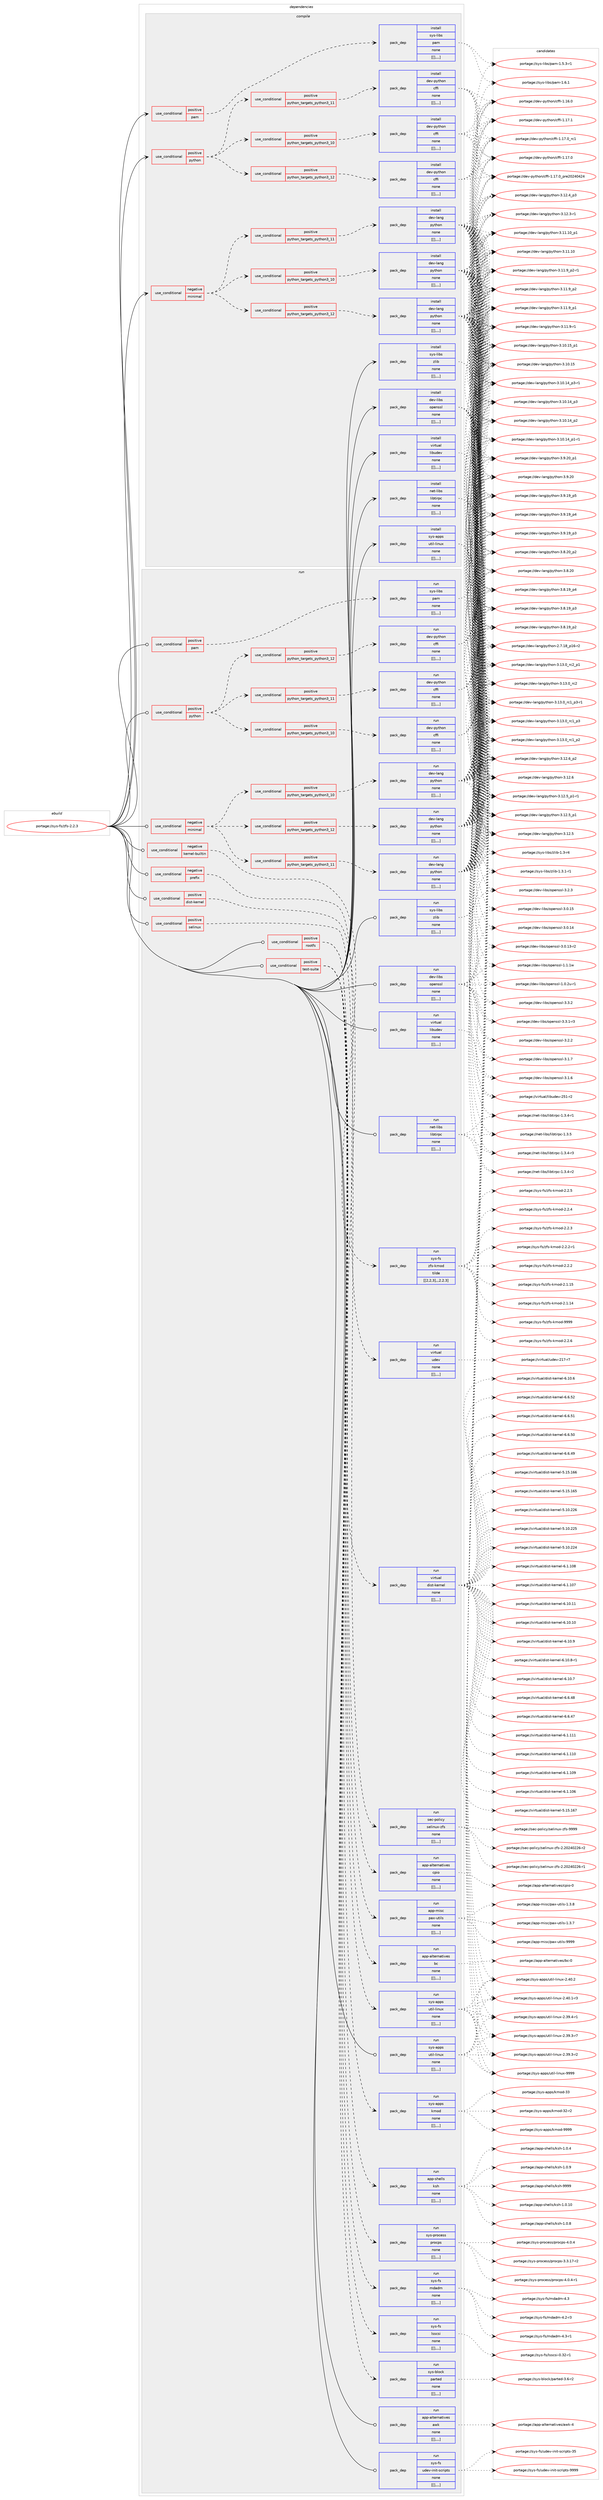 digraph prolog {

# *************
# Graph options
# *************

newrank=true;
concentrate=true;
compound=true;
graph [rankdir=LR,fontname=Helvetica,fontsize=10,ranksep=1.5];#, ranksep=2.5, nodesep=0.2];
edge  [arrowhead=vee];
node  [fontname=Helvetica,fontsize=10];

# **********
# The ebuild
# **********

subgraph cluster_leftcol {
color=gray;
label=<<i>ebuild</i>>;
id [label="portage://sys-fs/zfs-2.2.3", color=red, width=4, href="../sys-fs/zfs-2.2.3.svg"];
}

# ****************
# The dependencies
# ****************

subgraph cluster_midcol {
color=gray;
label=<<i>dependencies</i>>;
subgraph cluster_compile {
fillcolor="#eeeeee";
style=filled;
label=<<i>compile</i>>;
subgraph cond121522 {
dependency450697 [label=<<TABLE BORDER="0" CELLBORDER="1" CELLSPACING="0" CELLPADDING="4"><TR><TD ROWSPAN="3" CELLPADDING="10">use_conditional</TD></TR><TR><TD>negative</TD></TR><TR><TD>minimal</TD></TR></TABLE>>, shape=none, color=red];
subgraph cond121523 {
dependency450698 [label=<<TABLE BORDER="0" CELLBORDER="1" CELLSPACING="0" CELLPADDING="4"><TR><TD ROWSPAN="3" CELLPADDING="10">use_conditional</TD></TR><TR><TD>positive</TD></TR><TR><TD>python_targets_python3_10</TD></TR></TABLE>>, shape=none, color=red];
subgraph pack326193 {
dependency450699 [label=<<TABLE BORDER="0" CELLBORDER="1" CELLSPACING="0" CELLPADDING="4" WIDTH="220"><TR><TD ROWSPAN="6" CELLPADDING="30">pack_dep</TD></TR><TR><TD WIDTH="110">install</TD></TR><TR><TD>dev-lang</TD></TR><TR><TD>python</TD></TR><TR><TD>none</TD></TR><TR><TD>[[],,,,]</TD></TR></TABLE>>, shape=none, color=blue];
}
dependency450698:e -> dependency450699:w [weight=20,style="dashed",arrowhead="vee"];
}
dependency450697:e -> dependency450698:w [weight=20,style="dashed",arrowhead="vee"];
subgraph cond121524 {
dependency450700 [label=<<TABLE BORDER="0" CELLBORDER="1" CELLSPACING="0" CELLPADDING="4"><TR><TD ROWSPAN="3" CELLPADDING="10">use_conditional</TD></TR><TR><TD>positive</TD></TR><TR><TD>python_targets_python3_11</TD></TR></TABLE>>, shape=none, color=red];
subgraph pack326194 {
dependency450701 [label=<<TABLE BORDER="0" CELLBORDER="1" CELLSPACING="0" CELLPADDING="4" WIDTH="220"><TR><TD ROWSPAN="6" CELLPADDING="30">pack_dep</TD></TR><TR><TD WIDTH="110">install</TD></TR><TR><TD>dev-lang</TD></TR><TR><TD>python</TD></TR><TR><TD>none</TD></TR><TR><TD>[[],,,,]</TD></TR></TABLE>>, shape=none, color=blue];
}
dependency450700:e -> dependency450701:w [weight=20,style="dashed",arrowhead="vee"];
}
dependency450697:e -> dependency450700:w [weight=20,style="dashed",arrowhead="vee"];
subgraph cond121525 {
dependency450702 [label=<<TABLE BORDER="0" CELLBORDER="1" CELLSPACING="0" CELLPADDING="4"><TR><TD ROWSPAN="3" CELLPADDING="10">use_conditional</TD></TR><TR><TD>positive</TD></TR><TR><TD>python_targets_python3_12</TD></TR></TABLE>>, shape=none, color=red];
subgraph pack326195 {
dependency450703 [label=<<TABLE BORDER="0" CELLBORDER="1" CELLSPACING="0" CELLPADDING="4" WIDTH="220"><TR><TD ROWSPAN="6" CELLPADDING="30">pack_dep</TD></TR><TR><TD WIDTH="110">install</TD></TR><TR><TD>dev-lang</TD></TR><TR><TD>python</TD></TR><TR><TD>none</TD></TR><TR><TD>[[],,,,]</TD></TR></TABLE>>, shape=none, color=blue];
}
dependency450702:e -> dependency450703:w [weight=20,style="dashed",arrowhead="vee"];
}
dependency450697:e -> dependency450702:w [weight=20,style="dashed",arrowhead="vee"];
}
id:e -> dependency450697:w [weight=20,style="solid",arrowhead="vee"];
subgraph cond121526 {
dependency450704 [label=<<TABLE BORDER="0" CELLBORDER="1" CELLSPACING="0" CELLPADDING="4"><TR><TD ROWSPAN="3" CELLPADDING="10">use_conditional</TD></TR><TR><TD>positive</TD></TR><TR><TD>pam</TD></TR></TABLE>>, shape=none, color=red];
subgraph pack326196 {
dependency450705 [label=<<TABLE BORDER="0" CELLBORDER="1" CELLSPACING="0" CELLPADDING="4" WIDTH="220"><TR><TD ROWSPAN="6" CELLPADDING="30">pack_dep</TD></TR><TR><TD WIDTH="110">install</TD></TR><TR><TD>sys-libs</TD></TR><TR><TD>pam</TD></TR><TR><TD>none</TD></TR><TR><TD>[[],,,,]</TD></TR></TABLE>>, shape=none, color=blue];
}
dependency450704:e -> dependency450705:w [weight=20,style="dashed",arrowhead="vee"];
}
id:e -> dependency450704:w [weight=20,style="solid",arrowhead="vee"];
subgraph cond121527 {
dependency450706 [label=<<TABLE BORDER="0" CELLBORDER="1" CELLSPACING="0" CELLPADDING="4"><TR><TD ROWSPAN="3" CELLPADDING="10">use_conditional</TD></TR><TR><TD>positive</TD></TR><TR><TD>python</TD></TR></TABLE>>, shape=none, color=red];
subgraph cond121528 {
dependency450707 [label=<<TABLE BORDER="0" CELLBORDER="1" CELLSPACING="0" CELLPADDING="4"><TR><TD ROWSPAN="3" CELLPADDING="10">use_conditional</TD></TR><TR><TD>positive</TD></TR><TR><TD>python_targets_python3_10</TD></TR></TABLE>>, shape=none, color=red];
subgraph pack326197 {
dependency450708 [label=<<TABLE BORDER="0" CELLBORDER="1" CELLSPACING="0" CELLPADDING="4" WIDTH="220"><TR><TD ROWSPAN="6" CELLPADDING="30">pack_dep</TD></TR><TR><TD WIDTH="110">install</TD></TR><TR><TD>dev-python</TD></TR><TR><TD>cffi</TD></TR><TR><TD>none</TD></TR><TR><TD>[[],,,,]</TD></TR></TABLE>>, shape=none, color=blue];
}
dependency450707:e -> dependency450708:w [weight=20,style="dashed",arrowhead="vee"];
}
dependency450706:e -> dependency450707:w [weight=20,style="dashed",arrowhead="vee"];
subgraph cond121529 {
dependency450709 [label=<<TABLE BORDER="0" CELLBORDER="1" CELLSPACING="0" CELLPADDING="4"><TR><TD ROWSPAN="3" CELLPADDING="10">use_conditional</TD></TR><TR><TD>positive</TD></TR><TR><TD>python_targets_python3_11</TD></TR></TABLE>>, shape=none, color=red];
subgraph pack326198 {
dependency450710 [label=<<TABLE BORDER="0" CELLBORDER="1" CELLSPACING="0" CELLPADDING="4" WIDTH="220"><TR><TD ROWSPAN="6" CELLPADDING="30">pack_dep</TD></TR><TR><TD WIDTH="110">install</TD></TR><TR><TD>dev-python</TD></TR><TR><TD>cffi</TD></TR><TR><TD>none</TD></TR><TR><TD>[[],,,,]</TD></TR></TABLE>>, shape=none, color=blue];
}
dependency450709:e -> dependency450710:w [weight=20,style="dashed",arrowhead="vee"];
}
dependency450706:e -> dependency450709:w [weight=20,style="dashed",arrowhead="vee"];
subgraph cond121530 {
dependency450711 [label=<<TABLE BORDER="0" CELLBORDER="1" CELLSPACING="0" CELLPADDING="4"><TR><TD ROWSPAN="3" CELLPADDING="10">use_conditional</TD></TR><TR><TD>positive</TD></TR><TR><TD>python_targets_python3_12</TD></TR></TABLE>>, shape=none, color=red];
subgraph pack326199 {
dependency450712 [label=<<TABLE BORDER="0" CELLBORDER="1" CELLSPACING="0" CELLPADDING="4" WIDTH="220"><TR><TD ROWSPAN="6" CELLPADDING="30">pack_dep</TD></TR><TR><TD WIDTH="110">install</TD></TR><TR><TD>dev-python</TD></TR><TR><TD>cffi</TD></TR><TR><TD>none</TD></TR><TR><TD>[[],,,,]</TD></TR></TABLE>>, shape=none, color=blue];
}
dependency450711:e -> dependency450712:w [weight=20,style="dashed",arrowhead="vee"];
}
dependency450706:e -> dependency450711:w [weight=20,style="dashed",arrowhead="vee"];
}
id:e -> dependency450706:w [weight=20,style="solid",arrowhead="vee"];
subgraph pack326200 {
dependency450713 [label=<<TABLE BORDER="0" CELLBORDER="1" CELLSPACING="0" CELLPADDING="4" WIDTH="220"><TR><TD ROWSPAN="6" CELLPADDING="30">pack_dep</TD></TR><TR><TD WIDTH="110">install</TD></TR><TR><TD>dev-libs</TD></TR><TR><TD>openssl</TD></TR><TR><TD>none</TD></TR><TR><TD>[[],,,,]</TD></TR></TABLE>>, shape=none, color=blue];
}
id:e -> dependency450713:w [weight=20,style="solid",arrowhead="vee"];
subgraph pack326201 {
dependency450714 [label=<<TABLE BORDER="0" CELLBORDER="1" CELLSPACING="0" CELLPADDING="4" WIDTH="220"><TR><TD ROWSPAN="6" CELLPADDING="30">pack_dep</TD></TR><TR><TD WIDTH="110">install</TD></TR><TR><TD>net-libs</TD></TR><TR><TD>libtirpc</TD></TR><TR><TD>none</TD></TR><TR><TD>[[],,,,]</TD></TR></TABLE>>, shape=none, color=blue];
}
id:e -> dependency450714:w [weight=20,style="solid",arrowhead="vee"];
subgraph pack326202 {
dependency450715 [label=<<TABLE BORDER="0" CELLBORDER="1" CELLSPACING="0" CELLPADDING="4" WIDTH="220"><TR><TD ROWSPAN="6" CELLPADDING="30">pack_dep</TD></TR><TR><TD WIDTH="110">install</TD></TR><TR><TD>sys-apps</TD></TR><TR><TD>util-linux</TD></TR><TR><TD>none</TD></TR><TR><TD>[[],,,,]</TD></TR></TABLE>>, shape=none, color=blue];
}
id:e -> dependency450715:w [weight=20,style="solid",arrowhead="vee"];
subgraph pack326203 {
dependency450716 [label=<<TABLE BORDER="0" CELLBORDER="1" CELLSPACING="0" CELLPADDING="4" WIDTH="220"><TR><TD ROWSPAN="6" CELLPADDING="30">pack_dep</TD></TR><TR><TD WIDTH="110">install</TD></TR><TR><TD>sys-libs</TD></TR><TR><TD>zlib</TD></TR><TR><TD>none</TD></TR><TR><TD>[[],,,,]</TD></TR></TABLE>>, shape=none, color=blue];
}
id:e -> dependency450716:w [weight=20,style="solid",arrowhead="vee"];
subgraph pack326204 {
dependency450717 [label=<<TABLE BORDER="0" CELLBORDER="1" CELLSPACING="0" CELLPADDING="4" WIDTH="220"><TR><TD ROWSPAN="6" CELLPADDING="30">pack_dep</TD></TR><TR><TD WIDTH="110">install</TD></TR><TR><TD>virtual</TD></TR><TR><TD>libudev</TD></TR><TR><TD>none</TD></TR><TR><TD>[[],,,,]</TD></TR></TABLE>>, shape=none, color=blue];
}
id:e -> dependency450717:w [weight=20,style="solid",arrowhead="vee"];
}
subgraph cluster_compileandrun {
fillcolor="#eeeeee";
style=filled;
label=<<i>compile and run</i>>;
}
subgraph cluster_run {
fillcolor="#eeeeee";
style=filled;
label=<<i>run</i>>;
subgraph cond121531 {
dependency450718 [label=<<TABLE BORDER="0" CELLBORDER="1" CELLSPACING="0" CELLPADDING="4"><TR><TD ROWSPAN="3" CELLPADDING="10">use_conditional</TD></TR><TR><TD>negative</TD></TR><TR><TD>kernel-builtin</TD></TR></TABLE>>, shape=none, color=red];
subgraph pack326205 {
dependency450719 [label=<<TABLE BORDER="0" CELLBORDER="1" CELLSPACING="0" CELLPADDING="4" WIDTH="220"><TR><TD ROWSPAN="6" CELLPADDING="30">pack_dep</TD></TR><TR><TD WIDTH="110">run</TD></TR><TR><TD>sys-fs</TD></TR><TR><TD>zfs-kmod</TD></TR><TR><TD>tilde</TD></TR><TR><TD>[[2,2,3],,,2.2.3]</TD></TR></TABLE>>, shape=none, color=blue];
}
dependency450718:e -> dependency450719:w [weight=20,style="dashed",arrowhead="vee"];
}
id:e -> dependency450718:w [weight=20,style="solid",arrowhead="odot"];
subgraph cond121532 {
dependency450720 [label=<<TABLE BORDER="0" CELLBORDER="1" CELLSPACING="0" CELLPADDING="4"><TR><TD ROWSPAN="3" CELLPADDING="10">use_conditional</TD></TR><TR><TD>negative</TD></TR><TR><TD>minimal</TD></TR></TABLE>>, shape=none, color=red];
subgraph cond121533 {
dependency450721 [label=<<TABLE BORDER="0" CELLBORDER="1" CELLSPACING="0" CELLPADDING="4"><TR><TD ROWSPAN="3" CELLPADDING="10">use_conditional</TD></TR><TR><TD>positive</TD></TR><TR><TD>python_targets_python3_10</TD></TR></TABLE>>, shape=none, color=red];
subgraph pack326206 {
dependency450722 [label=<<TABLE BORDER="0" CELLBORDER="1" CELLSPACING="0" CELLPADDING="4" WIDTH="220"><TR><TD ROWSPAN="6" CELLPADDING="30">pack_dep</TD></TR><TR><TD WIDTH="110">run</TD></TR><TR><TD>dev-lang</TD></TR><TR><TD>python</TD></TR><TR><TD>none</TD></TR><TR><TD>[[],,,,]</TD></TR></TABLE>>, shape=none, color=blue];
}
dependency450721:e -> dependency450722:w [weight=20,style="dashed",arrowhead="vee"];
}
dependency450720:e -> dependency450721:w [weight=20,style="dashed",arrowhead="vee"];
subgraph cond121534 {
dependency450723 [label=<<TABLE BORDER="0" CELLBORDER="1" CELLSPACING="0" CELLPADDING="4"><TR><TD ROWSPAN="3" CELLPADDING="10">use_conditional</TD></TR><TR><TD>positive</TD></TR><TR><TD>python_targets_python3_11</TD></TR></TABLE>>, shape=none, color=red];
subgraph pack326207 {
dependency450724 [label=<<TABLE BORDER="0" CELLBORDER="1" CELLSPACING="0" CELLPADDING="4" WIDTH="220"><TR><TD ROWSPAN="6" CELLPADDING="30">pack_dep</TD></TR><TR><TD WIDTH="110">run</TD></TR><TR><TD>dev-lang</TD></TR><TR><TD>python</TD></TR><TR><TD>none</TD></TR><TR><TD>[[],,,,]</TD></TR></TABLE>>, shape=none, color=blue];
}
dependency450723:e -> dependency450724:w [weight=20,style="dashed",arrowhead="vee"];
}
dependency450720:e -> dependency450723:w [weight=20,style="dashed",arrowhead="vee"];
subgraph cond121535 {
dependency450725 [label=<<TABLE BORDER="0" CELLBORDER="1" CELLSPACING="0" CELLPADDING="4"><TR><TD ROWSPAN="3" CELLPADDING="10">use_conditional</TD></TR><TR><TD>positive</TD></TR><TR><TD>python_targets_python3_12</TD></TR></TABLE>>, shape=none, color=red];
subgraph pack326208 {
dependency450726 [label=<<TABLE BORDER="0" CELLBORDER="1" CELLSPACING="0" CELLPADDING="4" WIDTH="220"><TR><TD ROWSPAN="6" CELLPADDING="30">pack_dep</TD></TR><TR><TD WIDTH="110">run</TD></TR><TR><TD>dev-lang</TD></TR><TR><TD>python</TD></TR><TR><TD>none</TD></TR><TR><TD>[[],,,,]</TD></TR></TABLE>>, shape=none, color=blue];
}
dependency450725:e -> dependency450726:w [weight=20,style="dashed",arrowhead="vee"];
}
dependency450720:e -> dependency450725:w [weight=20,style="dashed",arrowhead="vee"];
}
id:e -> dependency450720:w [weight=20,style="solid",arrowhead="odot"];
subgraph cond121536 {
dependency450727 [label=<<TABLE BORDER="0" CELLBORDER="1" CELLSPACING="0" CELLPADDING="4"><TR><TD ROWSPAN="3" CELLPADDING="10">use_conditional</TD></TR><TR><TD>negative</TD></TR><TR><TD>prefix</TD></TR></TABLE>>, shape=none, color=red];
subgraph pack326209 {
dependency450728 [label=<<TABLE BORDER="0" CELLBORDER="1" CELLSPACING="0" CELLPADDING="4" WIDTH="220"><TR><TD ROWSPAN="6" CELLPADDING="30">pack_dep</TD></TR><TR><TD WIDTH="110">run</TD></TR><TR><TD>virtual</TD></TR><TR><TD>udev</TD></TR><TR><TD>none</TD></TR><TR><TD>[[],,,,]</TD></TR></TABLE>>, shape=none, color=blue];
}
dependency450727:e -> dependency450728:w [weight=20,style="dashed",arrowhead="vee"];
}
id:e -> dependency450727:w [weight=20,style="solid",arrowhead="odot"];
subgraph cond121537 {
dependency450729 [label=<<TABLE BORDER="0" CELLBORDER="1" CELLSPACING="0" CELLPADDING="4"><TR><TD ROWSPAN="3" CELLPADDING="10">use_conditional</TD></TR><TR><TD>positive</TD></TR><TR><TD>dist-kernel</TD></TR></TABLE>>, shape=none, color=red];
subgraph pack326210 {
dependency450730 [label=<<TABLE BORDER="0" CELLBORDER="1" CELLSPACING="0" CELLPADDING="4" WIDTH="220"><TR><TD ROWSPAN="6" CELLPADDING="30">pack_dep</TD></TR><TR><TD WIDTH="110">run</TD></TR><TR><TD>virtual</TD></TR><TR><TD>dist-kernel</TD></TR><TR><TD>none</TD></TR><TR><TD>[[],,,,]</TD></TR></TABLE>>, shape=none, color=blue];
}
dependency450729:e -> dependency450730:w [weight=20,style="dashed",arrowhead="vee"];
}
id:e -> dependency450729:w [weight=20,style="solid",arrowhead="odot"];
subgraph cond121538 {
dependency450731 [label=<<TABLE BORDER="0" CELLBORDER="1" CELLSPACING="0" CELLPADDING="4"><TR><TD ROWSPAN="3" CELLPADDING="10">use_conditional</TD></TR><TR><TD>positive</TD></TR><TR><TD>pam</TD></TR></TABLE>>, shape=none, color=red];
subgraph pack326211 {
dependency450732 [label=<<TABLE BORDER="0" CELLBORDER="1" CELLSPACING="0" CELLPADDING="4" WIDTH="220"><TR><TD ROWSPAN="6" CELLPADDING="30">pack_dep</TD></TR><TR><TD WIDTH="110">run</TD></TR><TR><TD>sys-libs</TD></TR><TR><TD>pam</TD></TR><TR><TD>none</TD></TR><TR><TD>[[],,,,]</TD></TR></TABLE>>, shape=none, color=blue];
}
dependency450731:e -> dependency450732:w [weight=20,style="dashed",arrowhead="vee"];
}
id:e -> dependency450731:w [weight=20,style="solid",arrowhead="odot"];
subgraph cond121539 {
dependency450733 [label=<<TABLE BORDER="0" CELLBORDER="1" CELLSPACING="0" CELLPADDING="4"><TR><TD ROWSPAN="3" CELLPADDING="10">use_conditional</TD></TR><TR><TD>positive</TD></TR><TR><TD>python</TD></TR></TABLE>>, shape=none, color=red];
subgraph cond121540 {
dependency450734 [label=<<TABLE BORDER="0" CELLBORDER="1" CELLSPACING="0" CELLPADDING="4"><TR><TD ROWSPAN="3" CELLPADDING="10">use_conditional</TD></TR><TR><TD>positive</TD></TR><TR><TD>python_targets_python3_10</TD></TR></TABLE>>, shape=none, color=red];
subgraph pack326212 {
dependency450735 [label=<<TABLE BORDER="0" CELLBORDER="1" CELLSPACING="0" CELLPADDING="4" WIDTH="220"><TR><TD ROWSPAN="6" CELLPADDING="30">pack_dep</TD></TR><TR><TD WIDTH="110">run</TD></TR><TR><TD>dev-python</TD></TR><TR><TD>cffi</TD></TR><TR><TD>none</TD></TR><TR><TD>[[],,,,]</TD></TR></TABLE>>, shape=none, color=blue];
}
dependency450734:e -> dependency450735:w [weight=20,style="dashed",arrowhead="vee"];
}
dependency450733:e -> dependency450734:w [weight=20,style="dashed",arrowhead="vee"];
subgraph cond121541 {
dependency450736 [label=<<TABLE BORDER="0" CELLBORDER="1" CELLSPACING="0" CELLPADDING="4"><TR><TD ROWSPAN="3" CELLPADDING="10">use_conditional</TD></TR><TR><TD>positive</TD></TR><TR><TD>python_targets_python3_11</TD></TR></TABLE>>, shape=none, color=red];
subgraph pack326213 {
dependency450737 [label=<<TABLE BORDER="0" CELLBORDER="1" CELLSPACING="0" CELLPADDING="4" WIDTH="220"><TR><TD ROWSPAN="6" CELLPADDING="30">pack_dep</TD></TR><TR><TD WIDTH="110">run</TD></TR><TR><TD>dev-python</TD></TR><TR><TD>cffi</TD></TR><TR><TD>none</TD></TR><TR><TD>[[],,,,]</TD></TR></TABLE>>, shape=none, color=blue];
}
dependency450736:e -> dependency450737:w [weight=20,style="dashed",arrowhead="vee"];
}
dependency450733:e -> dependency450736:w [weight=20,style="dashed",arrowhead="vee"];
subgraph cond121542 {
dependency450738 [label=<<TABLE BORDER="0" CELLBORDER="1" CELLSPACING="0" CELLPADDING="4"><TR><TD ROWSPAN="3" CELLPADDING="10">use_conditional</TD></TR><TR><TD>positive</TD></TR><TR><TD>python_targets_python3_12</TD></TR></TABLE>>, shape=none, color=red];
subgraph pack326214 {
dependency450739 [label=<<TABLE BORDER="0" CELLBORDER="1" CELLSPACING="0" CELLPADDING="4" WIDTH="220"><TR><TD ROWSPAN="6" CELLPADDING="30">pack_dep</TD></TR><TR><TD WIDTH="110">run</TD></TR><TR><TD>dev-python</TD></TR><TR><TD>cffi</TD></TR><TR><TD>none</TD></TR><TR><TD>[[],,,,]</TD></TR></TABLE>>, shape=none, color=blue];
}
dependency450738:e -> dependency450739:w [weight=20,style="dashed",arrowhead="vee"];
}
dependency450733:e -> dependency450738:w [weight=20,style="dashed",arrowhead="vee"];
}
id:e -> dependency450733:w [weight=20,style="solid",arrowhead="odot"];
subgraph cond121543 {
dependency450740 [label=<<TABLE BORDER="0" CELLBORDER="1" CELLSPACING="0" CELLPADDING="4"><TR><TD ROWSPAN="3" CELLPADDING="10">use_conditional</TD></TR><TR><TD>positive</TD></TR><TR><TD>rootfs</TD></TR></TABLE>>, shape=none, color=red];
subgraph pack326215 {
dependency450741 [label=<<TABLE BORDER="0" CELLBORDER="1" CELLSPACING="0" CELLPADDING="4" WIDTH="220"><TR><TD ROWSPAN="6" CELLPADDING="30">pack_dep</TD></TR><TR><TD WIDTH="110">run</TD></TR><TR><TD>app-alternatives</TD></TR><TR><TD>cpio</TD></TR><TR><TD>none</TD></TR><TR><TD>[[],,,,]</TD></TR></TABLE>>, shape=none, color=blue];
}
dependency450740:e -> dependency450741:w [weight=20,style="dashed",arrowhead="vee"];
subgraph pack326216 {
dependency450742 [label=<<TABLE BORDER="0" CELLBORDER="1" CELLSPACING="0" CELLPADDING="4" WIDTH="220"><TR><TD ROWSPAN="6" CELLPADDING="30">pack_dep</TD></TR><TR><TD WIDTH="110">run</TD></TR><TR><TD>app-misc</TD></TR><TR><TD>pax-utils</TD></TR><TR><TD>none</TD></TR><TR><TD>[[],,,,]</TD></TR></TABLE>>, shape=none, color=blue];
}
dependency450740:e -> dependency450742:w [weight=20,style="dashed",arrowhead="vee"];
}
id:e -> dependency450740:w [weight=20,style="solid",arrowhead="odot"];
subgraph cond121544 {
dependency450743 [label=<<TABLE BORDER="0" CELLBORDER="1" CELLSPACING="0" CELLPADDING="4"><TR><TD ROWSPAN="3" CELLPADDING="10">use_conditional</TD></TR><TR><TD>positive</TD></TR><TR><TD>selinux</TD></TR></TABLE>>, shape=none, color=red];
subgraph pack326217 {
dependency450744 [label=<<TABLE BORDER="0" CELLBORDER="1" CELLSPACING="0" CELLPADDING="4" WIDTH="220"><TR><TD ROWSPAN="6" CELLPADDING="30">pack_dep</TD></TR><TR><TD WIDTH="110">run</TD></TR><TR><TD>sec-policy</TD></TR><TR><TD>selinux-zfs</TD></TR><TR><TD>none</TD></TR><TR><TD>[[],,,,]</TD></TR></TABLE>>, shape=none, color=blue];
}
dependency450743:e -> dependency450744:w [weight=20,style="dashed",arrowhead="vee"];
}
id:e -> dependency450743:w [weight=20,style="solid",arrowhead="odot"];
subgraph cond121545 {
dependency450745 [label=<<TABLE BORDER="0" CELLBORDER="1" CELLSPACING="0" CELLPADDING="4"><TR><TD ROWSPAN="3" CELLPADDING="10">use_conditional</TD></TR><TR><TD>positive</TD></TR><TR><TD>test-suite</TD></TR></TABLE>>, shape=none, color=red];
subgraph pack326218 {
dependency450746 [label=<<TABLE BORDER="0" CELLBORDER="1" CELLSPACING="0" CELLPADDING="4" WIDTH="220"><TR><TD ROWSPAN="6" CELLPADDING="30">pack_dep</TD></TR><TR><TD WIDTH="110">run</TD></TR><TR><TD>app-shells</TD></TR><TR><TD>ksh</TD></TR><TR><TD>none</TD></TR><TR><TD>[[],,,,]</TD></TR></TABLE>>, shape=none, color=blue];
}
dependency450745:e -> dependency450746:w [weight=20,style="dashed",arrowhead="vee"];
subgraph pack326219 {
dependency450747 [label=<<TABLE BORDER="0" CELLBORDER="1" CELLSPACING="0" CELLPADDING="4" WIDTH="220"><TR><TD ROWSPAN="6" CELLPADDING="30">pack_dep</TD></TR><TR><TD WIDTH="110">run</TD></TR><TR><TD>sys-apps</TD></TR><TR><TD>kmod</TD></TR><TR><TD>none</TD></TR><TR><TD>[[],,,,]</TD></TR></TABLE>>, shape=none, color=blue];
}
dependency450745:e -> dependency450747:w [weight=20,style="dashed",arrowhead="vee"];
subgraph pack326220 {
dependency450748 [label=<<TABLE BORDER="0" CELLBORDER="1" CELLSPACING="0" CELLPADDING="4" WIDTH="220"><TR><TD ROWSPAN="6" CELLPADDING="30">pack_dep</TD></TR><TR><TD WIDTH="110">run</TD></TR><TR><TD>sys-apps</TD></TR><TR><TD>util-linux</TD></TR><TR><TD>none</TD></TR><TR><TD>[[],,,,]</TD></TR></TABLE>>, shape=none, color=blue];
}
dependency450745:e -> dependency450748:w [weight=20,style="dashed",arrowhead="vee"];
subgraph pack326221 {
dependency450749 [label=<<TABLE BORDER="0" CELLBORDER="1" CELLSPACING="0" CELLPADDING="4" WIDTH="220"><TR><TD ROWSPAN="6" CELLPADDING="30">pack_dep</TD></TR><TR><TD WIDTH="110">run</TD></TR><TR><TD>app-alternatives</TD></TR><TR><TD>bc</TD></TR><TR><TD>none</TD></TR><TR><TD>[[],,,,]</TD></TR></TABLE>>, shape=none, color=blue];
}
dependency450745:e -> dependency450749:w [weight=20,style="dashed",arrowhead="vee"];
subgraph pack326222 {
dependency450750 [label=<<TABLE BORDER="0" CELLBORDER="1" CELLSPACING="0" CELLPADDING="4" WIDTH="220"><TR><TD ROWSPAN="6" CELLPADDING="30">pack_dep</TD></TR><TR><TD WIDTH="110">run</TD></TR><TR><TD>sys-block</TD></TR><TR><TD>parted</TD></TR><TR><TD>none</TD></TR><TR><TD>[[],,,,]</TD></TR></TABLE>>, shape=none, color=blue];
}
dependency450745:e -> dependency450750:w [weight=20,style="dashed",arrowhead="vee"];
subgraph pack326223 {
dependency450751 [label=<<TABLE BORDER="0" CELLBORDER="1" CELLSPACING="0" CELLPADDING="4" WIDTH="220"><TR><TD ROWSPAN="6" CELLPADDING="30">pack_dep</TD></TR><TR><TD WIDTH="110">run</TD></TR><TR><TD>sys-fs</TD></TR><TR><TD>lsscsi</TD></TR><TR><TD>none</TD></TR><TR><TD>[[],,,,]</TD></TR></TABLE>>, shape=none, color=blue];
}
dependency450745:e -> dependency450751:w [weight=20,style="dashed",arrowhead="vee"];
subgraph pack326224 {
dependency450752 [label=<<TABLE BORDER="0" CELLBORDER="1" CELLSPACING="0" CELLPADDING="4" WIDTH="220"><TR><TD ROWSPAN="6" CELLPADDING="30">pack_dep</TD></TR><TR><TD WIDTH="110">run</TD></TR><TR><TD>sys-fs</TD></TR><TR><TD>mdadm</TD></TR><TR><TD>none</TD></TR><TR><TD>[[],,,,]</TD></TR></TABLE>>, shape=none, color=blue];
}
dependency450745:e -> dependency450752:w [weight=20,style="dashed",arrowhead="vee"];
subgraph pack326225 {
dependency450753 [label=<<TABLE BORDER="0" CELLBORDER="1" CELLSPACING="0" CELLPADDING="4" WIDTH="220"><TR><TD ROWSPAN="6" CELLPADDING="30">pack_dep</TD></TR><TR><TD WIDTH="110">run</TD></TR><TR><TD>sys-process</TD></TR><TR><TD>procps</TD></TR><TR><TD>none</TD></TR><TR><TD>[[],,,,]</TD></TR></TABLE>>, shape=none, color=blue];
}
dependency450745:e -> dependency450753:w [weight=20,style="dashed",arrowhead="vee"];
}
id:e -> dependency450745:w [weight=20,style="solid",arrowhead="odot"];
subgraph pack326226 {
dependency450754 [label=<<TABLE BORDER="0" CELLBORDER="1" CELLSPACING="0" CELLPADDING="4" WIDTH="220"><TR><TD ROWSPAN="6" CELLPADDING="30">pack_dep</TD></TR><TR><TD WIDTH="110">run</TD></TR><TR><TD>app-alternatives</TD></TR><TR><TD>awk</TD></TR><TR><TD>none</TD></TR><TR><TD>[[],,,,]</TD></TR></TABLE>>, shape=none, color=blue];
}
id:e -> dependency450754:w [weight=20,style="solid",arrowhead="odot"];
subgraph pack326227 {
dependency450755 [label=<<TABLE BORDER="0" CELLBORDER="1" CELLSPACING="0" CELLPADDING="4" WIDTH="220"><TR><TD ROWSPAN="6" CELLPADDING="30">pack_dep</TD></TR><TR><TD WIDTH="110">run</TD></TR><TR><TD>dev-libs</TD></TR><TR><TD>openssl</TD></TR><TR><TD>none</TD></TR><TR><TD>[[],,,,]</TD></TR></TABLE>>, shape=none, color=blue];
}
id:e -> dependency450755:w [weight=20,style="solid",arrowhead="odot"];
subgraph pack326228 {
dependency450756 [label=<<TABLE BORDER="0" CELLBORDER="1" CELLSPACING="0" CELLPADDING="4" WIDTH="220"><TR><TD ROWSPAN="6" CELLPADDING="30">pack_dep</TD></TR><TR><TD WIDTH="110">run</TD></TR><TR><TD>net-libs</TD></TR><TR><TD>libtirpc</TD></TR><TR><TD>none</TD></TR><TR><TD>[[],,,,]</TD></TR></TABLE>>, shape=none, color=blue];
}
id:e -> dependency450756:w [weight=20,style="solid",arrowhead="odot"];
subgraph pack326229 {
dependency450757 [label=<<TABLE BORDER="0" CELLBORDER="1" CELLSPACING="0" CELLPADDING="4" WIDTH="220"><TR><TD ROWSPAN="6" CELLPADDING="30">pack_dep</TD></TR><TR><TD WIDTH="110">run</TD></TR><TR><TD>sys-apps</TD></TR><TR><TD>util-linux</TD></TR><TR><TD>none</TD></TR><TR><TD>[[],,,,]</TD></TR></TABLE>>, shape=none, color=blue];
}
id:e -> dependency450757:w [weight=20,style="solid",arrowhead="odot"];
subgraph pack326230 {
dependency450758 [label=<<TABLE BORDER="0" CELLBORDER="1" CELLSPACING="0" CELLPADDING="4" WIDTH="220"><TR><TD ROWSPAN="6" CELLPADDING="30">pack_dep</TD></TR><TR><TD WIDTH="110">run</TD></TR><TR><TD>sys-fs</TD></TR><TR><TD>udev-init-scripts</TD></TR><TR><TD>none</TD></TR><TR><TD>[[],,,,]</TD></TR></TABLE>>, shape=none, color=blue];
}
id:e -> dependency450758:w [weight=20,style="solid",arrowhead="odot"];
subgraph pack326231 {
dependency450759 [label=<<TABLE BORDER="0" CELLBORDER="1" CELLSPACING="0" CELLPADDING="4" WIDTH="220"><TR><TD ROWSPAN="6" CELLPADDING="30">pack_dep</TD></TR><TR><TD WIDTH="110">run</TD></TR><TR><TD>sys-libs</TD></TR><TR><TD>zlib</TD></TR><TR><TD>none</TD></TR><TR><TD>[[],,,,]</TD></TR></TABLE>>, shape=none, color=blue];
}
id:e -> dependency450759:w [weight=20,style="solid",arrowhead="odot"];
subgraph pack326232 {
dependency450760 [label=<<TABLE BORDER="0" CELLBORDER="1" CELLSPACING="0" CELLPADDING="4" WIDTH="220"><TR><TD ROWSPAN="6" CELLPADDING="30">pack_dep</TD></TR><TR><TD WIDTH="110">run</TD></TR><TR><TD>virtual</TD></TR><TR><TD>libudev</TD></TR><TR><TD>none</TD></TR><TR><TD>[[],,,,]</TD></TR></TABLE>>, shape=none, color=blue];
}
id:e -> dependency450760:w [weight=20,style="solid",arrowhead="odot"];
}
}

# **************
# The candidates
# **************

subgraph cluster_choices {
rank=same;
color=gray;
label=<<i>candidates</i>>;

subgraph choice326193 {
color=black;
nodesep=1;
choice100101118451089711010347112121116104111110455146495146489511499509511249 [label="portage://dev-lang/python-3.13.0_rc2_p1", color=red, width=4,href="../dev-lang/python-3.13.0_rc2_p1.svg"];
choice10010111845108971101034711212111610411111045514649514648951149950 [label="portage://dev-lang/python-3.13.0_rc2", color=red, width=4,href="../dev-lang/python-3.13.0_rc2.svg"];
choice1001011184510897110103471121211161041111104551464951464895114994995112514511449 [label="portage://dev-lang/python-3.13.0_rc1_p3-r1", color=red, width=4,href="../dev-lang/python-3.13.0_rc1_p3-r1.svg"];
choice100101118451089711010347112121116104111110455146495146489511499499511251 [label="portage://dev-lang/python-3.13.0_rc1_p3", color=red, width=4,href="../dev-lang/python-3.13.0_rc1_p3.svg"];
choice100101118451089711010347112121116104111110455146495146489511499499511250 [label="portage://dev-lang/python-3.13.0_rc1_p2", color=red, width=4,href="../dev-lang/python-3.13.0_rc1_p2.svg"];
choice100101118451089711010347112121116104111110455146495046549511250 [label="portage://dev-lang/python-3.12.6_p2", color=red, width=4,href="../dev-lang/python-3.12.6_p2.svg"];
choice10010111845108971101034711212111610411111045514649504654 [label="portage://dev-lang/python-3.12.6", color=red, width=4,href="../dev-lang/python-3.12.6.svg"];
choice1001011184510897110103471121211161041111104551464950465395112494511449 [label="portage://dev-lang/python-3.12.5_p1-r1", color=red, width=4,href="../dev-lang/python-3.12.5_p1-r1.svg"];
choice100101118451089711010347112121116104111110455146495046539511249 [label="portage://dev-lang/python-3.12.5_p1", color=red, width=4,href="../dev-lang/python-3.12.5_p1.svg"];
choice10010111845108971101034711212111610411111045514649504653 [label="portage://dev-lang/python-3.12.5", color=red, width=4,href="../dev-lang/python-3.12.5.svg"];
choice100101118451089711010347112121116104111110455146495046529511251 [label="portage://dev-lang/python-3.12.4_p3", color=red, width=4,href="../dev-lang/python-3.12.4_p3.svg"];
choice100101118451089711010347112121116104111110455146495046514511449 [label="portage://dev-lang/python-3.12.3-r1", color=red, width=4,href="../dev-lang/python-3.12.3-r1.svg"];
choice10010111845108971101034711212111610411111045514649494649489511249 [label="portage://dev-lang/python-3.11.10_p1", color=red, width=4,href="../dev-lang/python-3.11.10_p1.svg"];
choice1001011184510897110103471121211161041111104551464949464948 [label="portage://dev-lang/python-3.11.10", color=red, width=4,href="../dev-lang/python-3.11.10.svg"];
choice1001011184510897110103471121211161041111104551464949465795112504511449 [label="portage://dev-lang/python-3.11.9_p2-r1", color=red, width=4,href="../dev-lang/python-3.11.9_p2-r1.svg"];
choice100101118451089711010347112121116104111110455146494946579511250 [label="portage://dev-lang/python-3.11.9_p2", color=red, width=4,href="../dev-lang/python-3.11.9_p2.svg"];
choice100101118451089711010347112121116104111110455146494946579511249 [label="portage://dev-lang/python-3.11.9_p1", color=red, width=4,href="../dev-lang/python-3.11.9_p1.svg"];
choice100101118451089711010347112121116104111110455146494946574511449 [label="portage://dev-lang/python-3.11.9-r1", color=red, width=4,href="../dev-lang/python-3.11.9-r1.svg"];
choice10010111845108971101034711212111610411111045514649484649539511249 [label="portage://dev-lang/python-3.10.15_p1", color=red, width=4,href="../dev-lang/python-3.10.15_p1.svg"];
choice1001011184510897110103471121211161041111104551464948464953 [label="portage://dev-lang/python-3.10.15", color=red, width=4,href="../dev-lang/python-3.10.15.svg"];
choice100101118451089711010347112121116104111110455146494846495295112514511449 [label="portage://dev-lang/python-3.10.14_p3-r1", color=red, width=4,href="../dev-lang/python-3.10.14_p3-r1.svg"];
choice10010111845108971101034711212111610411111045514649484649529511251 [label="portage://dev-lang/python-3.10.14_p3", color=red, width=4,href="../dev-lang/python-3.10.14_p3.svg"];
choice10010111845108971101034711212111610411111045514649484649529511250 [label="portage://dev-lang/python-3.10.14_p2", color=red, width=4,href="../dev-lang/python-3.10.14_p2.svg"];
choice100101118451089711010347112121116104111110455146494846495295112494511449 [label="portage://dev-lang/python-3.10.14_p1-r1", color=red, width=4,href="../dev-lang/python-3.10.14_p1-r1.svg"];
choice100101118451089711010347112121116104111110455146574650489511249 [label="portage://dev-lang/python-3.9.20_p1", color=red, width=4,href="../dev-lang/python-3.9.20_p1.svg"];
choice10010111845108971101034711212111610411111045514657465048 [label="portage://dev-lang/python-3.9.20", color=red, width=4,href="../dev-lang/python-3.9.20.svg"];
choice100101118451089711010347112121116104111110455146574649579511253 [label="portage://dev-lang/python-3.9.19_p5", color=red, width=4,href="../dev-lang/python-3.9.19_p5.svg"];
choice100101118451089711010347112121116104111110455146574649579511252 [label="portage://dev-lang/python-3.9.19_p4", color=red, width=4,href="../dev-lang/python-3.9.19_p4.svg"];
choice100101118451089711010347112121116104111110455146574649579511251 [label="portage://dev-lang/python-3.9.19_p3", color=red, width=4,href="../dev-lang/python-3.9.19_p3.svg"];
choice100101118451089711010347112121116104111110455146564650489511250 [label="portage://dev-lang/python-3.8.20_p2", color=red, width=4,href="../dev-lang/python-3.8.20_p2.svg"];
choice10010111845108971101034711212111610411111045514656465048 [label="portage://dev-lang/python-3.8.20", color=red, width=4,href="../dev-lang/python-3.8.20.svg"];
choice100101118451089711010347112121116104111110455146564649579511252 [label="portage://dev-lang/python-3.8.19_p4", color=red, width=4,href="../dev-lang/python-3.8.19_p4.svg"];
choice100101118451089711010347112121116104111110455146564649579511251 [label="portage://dev-lang/python-3.8.19_p3", color=red, width=4,href="../dev-lang/python-3.8.19_p3.svg"];
choice100101118451089711010347112121116104111110455146564649579511250 [label="portage://dev-lang/python-3.8.19_p2", color=red, width=4,href="../dev-lang/python-3.8.19_p2.svg"];
choice100101118451089711010347112121116104111110455046554649569511249544511450 [label="portage://dev-lang/python-2.7.18_p16-r2", color=red, width=4,href="../dev-lang/python-2.7.18_p16-r2.svg"];
dependency450699:e -> choice100101118451089711010347112121116104111110455146495146489511499509511249:w [style=dotted,weight="100"];
dependency450699:e -> choice10010111845108971101034711212111610411111045514649514648951149950:w [style=dotted,weight="100"];
dependency450699:e -> choice1001011184510897110103471121211161041111104551464951464895114994995112514511449:w [style=dotted,weight="100"];
dependency450699:e -> choice100101118451089711010347112121116104111110455146495146489511499499511251:w [style=dotted,weight="100"];
dependency450699:e -> choice100101118451089711010347112121116104111110455146495146489511499499511250:w [style=dotted,weight="100"];
dependency450699:e -> choice100101118451089711010347112121116104111110455146495046549511250:w [style=dotted,weight="100"];
dependency450699:e -> choice10010111845108971101034711212111610411111045514649504654:w [style=dotted,weight="100"];
dependency450699:e -> choice1001011184510897110103471121211161041111104551464950465395112494511449:w [style=dotted,weight="100"];
dependency450699:e -> choice100101118451089711010347112121116104111110455146495046539511249:w [style=dotted,weight="100"];
dependency450699:e -> choice10010111845108971101034711212111610411111045514649504653:w [style=dotted,weight="100"];
dependency450699:e -> choice100101118451089711010347112121116104111110455146495046529511251:w [style=dotted,weight="100"];
dependency450699:e -> choice100101118451089711010347112121116104111110455146495046514511449:w [style=dotted,weight="100"];
dependency450699:e -> choice10010111845108971101034711212111610411111045514649494649489511249:w [style=dotted,weight="100"];
dependency450699:e -> choice1001011184510897110103471121211161041111104551464949464948:w [style=dotted,weight="100"];
dependency450699:e -> choice1001011184510897110103471121211161041111104551464949465795112504511449:w [style=dotted,weight="100"];
dependency450699:e -> choice100101118451089711010347112121116104111110455146494946579511250:w [style=dotted,weight="100"];
dependency450699:e -> choice100101118451089711010347112121116104111110455146494946579511249:w [style=dotted,weight="100"];
dependency450699:e -> choice100101118451089711010347112121116104111110455146494946574511449:w [style=dotted,weight="100"];
dependency450699:e -> choice10010111845108971101034711212111610411111045514649484649539511249:w [style=dotted,weight="100"];
dependency450699:e -> choice1001011184510897110103471121211161041111104551464948464953:w [style=dotted,weight="100"];
dependency450699:e -> choice100101118451089711010347112121116104111110455146494846495295112514511449:w [style=dotted,weight="100"];
dependency450699:e -> choice10010111845108971101034711212111610411111045514649484649529511251:w [style=dotted,weight="100"];
dependency450699:e -> choice10010111845108971101034711212111610411111045514649484649529511250:w [style=dotted,weight="100"];
dependency450699:e -> choice100101118451089711010347112121116104111110455146494846495295112494511449:w [style=dotted,weight="100"];
dependency450699:e -> choice100101118451089711010347112121116104111110455146574650489511249:w [style=dotted,weight="100"];
dependency450699:e -> choice10010111845108971101034711212111610411111045514657465048:w [style=dotted,weight="100"];
dependency450699:e -> choice100101118451089711010347112121116104111110455146574649579511253:w [style=dotted,weight="100"];
dependency450699:e -> choice100101118451089711010347112121116104111110455146574649579511252:w [style=dotted,weight="100"];
dependency450699:e -> choice100101118451089711010347112121116104111110455146574649579511251:w [style=dotted,weight="100"];
dependency450699:e -> choice100101118451089711010347112121116104111110455146564650489511250:w [style=dotted,weight="100"];
dependency450699:e -> choice10010111845108971101034711212111610411111045514656465048:w [style=dotted,weight="100"];
dependency450699:e -> choice100101118451089711010347112121116104111110455146564649579511252:w [style=dotted,weight="100"];
dependency450699:e -> choice100101118451089711010347112121116104111110455146564649579511251:w [style=dotted,weight="100"];
dependency450699:e -> choice100101118451089711010347112121116104111110455146564649579511250:w [style=dotted,weight="100"];
dependency450699:e -> choice100101118451089711010347112121116104111110455046554649569511249544511450:w [style=dotted,weight="100"];
}
subgraph choice326194 {
color=black;
nodesep=1;
choice100101118451089711010347112121116104111110455146495146489511499509511249 [label="portage://dev-lang/python-3.13.0_rc2_p1", color=red, width=4,href="../dev-lang/python-3.13.0_rc2_p1.svg"];
choice10010111845108971101034711212111610411111045514649514648951149950 [label="portage://dev-lang/python-3.13.0_rc2", color=red, width=4,href="../dev-lang/python-3.13.0_rc2.svg"];
choice1001011184510897110103471121211161041111104551464951464895114994995112514511449 [label="portage://dev-lang/python-3.13.0_rc1_p3-r1", color=red, width=4,href="../dev-lang/python-3.13.0_rc1_p3-r1.svg"];
choice100101118451089711010347112121116104111110455146495146489511499499511251 [label="portage://dev-lang/python-3.13.0_rc1_p3", color=red, width=4,href="../dev-lang/python-3.13.0_rc1_p3.svg"];
choice100101118451089711010347112121116104111110455146495146489511499499511250 [label="portage://dev-lang/python-3.13.0_rc1_p2", color=red, width=4,href="../dev-lang/python-3.13.0_rc1_p2.svg"];
choice100101118451089711010347112121116104111110455146495046549511250 [label="portage://dev-lang/python-3.12.6_p2", color=red, width=4,href="../dev-lang/python-3.12.6_p2.svg"];
choice10010111845108971101034711212111610411111045514649504654 [label="portage://dev-lang/python-3.12.6", color=red, width=4,href="../dev-lang/python-3.12.6.svg"];
choice1001011184510897110103471121211161041111104551464950465395112494511449 [label="portage://dev-lang/python-3.12.5_p1-r1", color=red, width=4,href="../dev-lang/python-3.12.5_p1-r1.svg"];
choice100101118451089711010347112121116104111110455146495046539511249 [label="portage://dev-lang/python-3.12.5_p1", color=red, width=4,href="../dev-lang/python-3.12.5_p1.svg"];
choice10010111845108971101034711212111610411111045514649504653 [label="portage://dev-lang/python-3.12.5", color=red, width=4,href="../dev-lang/python-3.12.5.svg"];
choice100101118451089711010347112121116104111110455146495046529511251 [label="portage://dev-lang/python-3.12.4_p3", color=red, width=4,href="../dev-lang/python-3.12.4_p3.svg"];
choice100101118451089711010347112121116104111110455146495046514511449 [label="portage://dev-lang/python-3.12.3-r1", color=red, width=4,href="../dev-lang/python-3.12.3-r1.svg"];
choice10010111845108971101034711212111610411111045514649494649489511249 [label="portage://dev-lang/python-3.11.10_p1", color=red, width=4,href="../dev-lang/python-3.11.10_p1.svg"];
choice1001011184510897110103471121211161041111104551464949464948 [label="portage://dev-lang/python-3.11.10", color=red, width=4,href="../dev-lang/python-3.11.10.svg"];
choice1001011184510897110103471121211161041111104551464949465795112504511449 [label="portage://dev-lang/python-3.11.9_p2-r1", color=red, width=4,href="../dev-lang/python-3.11.9_p2-r1.svg"];
choice100101118451089711010347112121116104111110455146494946579511250 [label="portage://dev-lang/python-3.11.9_p2", color=red, width=4,href="../dev-lang/python-3.11.9_p2.svg"];
choice100101118451089711010347112121116104111110455146494946579511249 [label="portage://dev-lang/python-3.11.9_p1", color=red, width=4,href="../dev-lang/python-3.11.9_p1.svg"];
choice100101118451089711010347112121116104111110455146494946574511449 [label="portage://dev-lang/python-3.11.9-r1", color=red, width=4,href="../dev-lang/python-3.11.9-r1.svg"];
choice10010111845108971101034711212111610411111045514649484649539511249 [label="portage://dev-lang/python-3.10.15_p1", color=red, width=4,href="../dev-lang/python-3.10.15_p1.svg"];
choice1001011184510897110103471121211161041111104551464948464953 [label="portage://dev-lang/python-3.10.15", color=red, width=4,href="../dev-lang/python-3.10.15.svg"];
choice100101118451089711010347112121116104111110455146494846495295112514511449 [label="portage://dev-lang/python-3.10.14_p3-r1", color=red, width=4,href="../dev-lang/python-3.10.14_p3-r1.svg"];
choice10010111845108971101034711212111610411111045514649484649529511251 [label="portage://dev-lang/python-3.10.14_p3", color=red, width=4,href="../dev-lang/python-3.10.14_p3.svg"];
choice10010111845108971101034711212111610411111045514649484649529511250 [label="portage://dev-lang/python-3.10.14_p2", color=red, width=4,href="../dev-lang/python-3.10.14_p2.svg"];
choice100101118451089711010347112121116104111110455146494846495295112494511449 [label="portage://dev-lang/python-3.10.14_p1-r1", color=red, width=4,href="../dev-lang/python-3.10.14_p1-r1.svg"];
choice100101118451089711010347112121116104111110455146574650489511249 [label="portage://dev-lang/python-3.9.20_p1", color=red, width=4,href="../dev-lang/python-3.9.20_p1.svg"];
choice10010111845108971101034711212111610411111045514657465048 [label="portage://dev-lang/python-3.9.20", color=red, width=4,href="../dev-lang/python-3.9.20.svg"];
choice100101118451089711010347112121116104111110455146574649579511253 [label="portage://dev-lang/python-3.9.19_p5", color=red, width=4,href="../dev-lang/python-3.9.19_p5.svg"];
choice100101118451089711010347112121116104111110455146574649579511252 [label="portage://dev-lang/python-3.9.19_p4", color=red, width=4,href="../dev-lang/python-3.9.19_p4.svg"];
choice100101118451089711010347112121116104111110455146574649579511251 [label="portage://dev-lang/python-3.9.19_p3", color=red, width=4,href="../dev-lang/python-3.9.19_p3.svg"];
choice100101118451089711010347112121116104111110455146564650489511250 [label="portage://dev-lang/python-3.8.20_p2", color=red, width=4,href="../dev-lang/python-3.8.20_p2.svg"];
choice10010111845108971101034711212111610411111045514656465048 [label="portage://dev-lang/python-3.8.20", color=red, width=4,href="../dev-lang/python-3.8.20.svg"];
choice100101118451089711010347112121116104111110455146564649579511252 [label="portage://dev-lang/python-3.8.19_p4", color=red, width=4,href="../dev-lang/python-3.8.19_p4.svg"];
choice100101118451089711010347112121116104111110455146564649579511251 [label="portage://dev-lang/python-3.8.19_p3", color=red, width=4,href="../dev-lang/python-3.8.19_p3.svg"];
choice100101118451089711010347112121116104111110455146564649579511250 [label="portage://dev-lang/python-3.8.19_p2", color=red, width=4,href="../dev-lang/python-3.8.19_p2.svg"];
choice100101118451089711010347112121116104111110455046554649569511249544511450 [label="portage://dev-lang/python-2.7.18_p16-r2", color=red, width=4,href="../dev-lang/python-2.7.18_p16-r2.svg"];
dependency450701:e -> choice100101118451089711010347112121116104111110455146495146489511499509511249:w [style=dotted,weight="100"];
dependency450701:e -> choice10010111845108971101034711212111610411111045514649514648951149950:w [style=dotted,weight="100"];
dependency450701:e -> choice1001011184510897110103471121211161041111104551464951464895114994995112514511449:w [style=dotted,weight="100"];
dependency450701:e -> choice100101118451089711010347112121116104111110455146495146489511499499511251:w [style=dotted,weight="100"];
dependency450701:e -> choice100101118451089711010347112121116104111110455146495146489511499499511250:w [style=dotted,weight="100"];
dependency450701:e -> choice100101118451089711010347112121116104111110455146495046549511250:w [style=dotted,weight="100"];
dependency450701:e -> choice10010111845108971101034711212111610411111045514649504654:w [style=dotted,weight="100"];
dependency450701:e -> choice1001011184510897110103471121211161041111104551464950465395112494511449:w [style=dotted,weight="100"];
dependency450701:e -> choice100101118451089711010347112121116104111110455146495046539511249:w [style=dotted,weight="100"];
dependency450701:e -> choice10010111845108971101034711212111610411111045514649504653:w [style=dotted,weight="100"];
dependency450701:e -> choice100101118451089711010347112121116104111110455146495046529511251:w [style=dotted,weight="100"];
dependency450701:e -> choice100101118451089711010347112121116104111110455146495046514511449:w [style=dotted,weight="100"];
dependency450701:e -> choice10010111845108971101034711212111610411111045514649494649489511249:w [style=dotted,weight="100"];
dependency450701:e -> choice1001011184510897110103471121211161041111104551464949464948:w [style=dotted,weight="100"];
dependency450701:e -> choice1001011184510897110103471121211161041111104551464949465795112504511449:w [style=dotted,weight="100"];
dependency450701:e -> choice100101118451089711010347112121116104111110455146494946579511250:w [style=dotted,weight="100"];
dependency450701:e -> choice100101118451089711010347112121116104111110455146494946579511249:w [style=dotted,weight="100"];
dependency450701:e -> choice100101118451089711010347112121116104111110455146494946574511449:w [style=dotted,weight="100"];
dependency450701:e -> choice10010111845108971101034711212111610411111045514649484649539511249:w [style=dotted,weight="100"];
dependency450701:e -> choice1001011184510897110103471121211161041111104551464948464953:w [style=dotted,weight="100"];
dependency450701:e -> choice100101118451089711010347112121116104111110455146494846495295112514511449:w [style=dotted,weight="100"];
dependency450701:e -> choice10010111845108971101034711212111610411111045514649484649529511251:w [style=dotted,weight="100"];
dependency450701:e -> choice10010111845108971101034711212111610411111045514649484649529511250:w [style=dotted,weight="100"];
dependency450701:e -> choice100101118451089711010347112121116104111110455146494846495295112494511449:w [style=dotted,weight="100"];
dependency450701:e -> choice100101118451089711010347112121116104111110455146574650489511249:w [style=dotted,weight="100"];
dependency450701:e -> choice10010111845108971101034711212111610411111045514657465048:w [style=dotted,weight="100"];
dependency450701:e -> choice100101118451089711010347112121116104111110455146574649579511253:w [style=dotted,weight="100"];
dependency450701:e -> choice100101118451089711010347112121116104111110455146574649579511252:w [style=dotted,weight="100"];
dependency450701:e -> choice100101118451089711010347112121116104111110455146574649579511251:w [style=dotted,weight="100"];
dependency450701:e -> choice100101118451089711010347112121116104111110455146564650489511250:w [style=dotted,weight="100"];
dependency450701:e -> choice10010111845108971101034711212111610411111045514656465048:w [style=dotted,weight="100"];
dependency450701:e -> choice100101118451089711010347112121116104111110455146564649579511252:w [style=dotted,weight="100"];
dependency450701:e -> choice100101118451089711010347112121116104111110455146564649579511251:w [style=dotted,weight="100"];
dependency450701:e -> choice100101118451089711010347112121116104111110455146564649579511250:w [style=dotted,weight="100"];
dependency450701:e -> choice100101118451089711010347112121116104111110455046554649569511249544511450:w [style=dotted,weight="100"];
}
subgraph choice326195 {
color=black;
nodesep=1;
choice100101118451089711010347112121116104111110455146495146489511499509511249 [label="portage://dev-lang/python-3.13.0_rc2_p1", color=red, width=4,href="../dev-lang/python-3.13.0_rc2_p1.svg"];
choice10010111845108971101034711212111610411111045514649514648951149950 [label="portage://dev-lang/python-3.13.0_rc2", color=red, width=4,href="../dev-lang/python-3.13.0_rc2.svg"];
choice1001011184510897110103471121211161041111104551464951464895114994995112514511449 [label="portage://dev-lang/python-3.13.0_rc1_p3-r1", color=red, width=4,href="../dev-lang/python-3.13.0_rc1_p3-r1.svg"];
choice100101118451089711010347112121116104111110455146495146489511499499511251 [label="portage://dev-lang/python-3.13.0_rc1_p3", color=red, width=4,href="../dev-lang/python-3.13.0_rc1_p3.svg"];
choice100101118451089711010347112121116104111110455146495146489511499499511250 [label="portage://dev-lang/python-3.13.0_rc1_p2", color=red, width=4,href="../dev-lang/python-3.13.0_rc1_p2.svg"];
choice100101118451089711010347112121116104111110455146495046549511250 [label="portage://dev-lang/python-3.12.6_p2", color=red, width=4,href="../dev-lang/python-3.12.6_p2.svg"];
choice10010111845108971101034711212111610411111045514649504654 [label="portage://dev-lang/python-3.12.6", color=red, width=4,href="../dev-lang/python-3.12.6.svg"];
choice1001011184510897110103471121211161041111104551464950465395112494511449 [label="portage://dev-lang/python-3.12.5_p1-r1", color=red, width=4,href="../dev-lang/python-3.12.5_p1-r1.svg"];
choice100101118451089711010347112121116104111110455146495046539511249 [label="portage://dev-lang/python-3.12.5_p1", color=red, width=4,href="../dev-lang/python-3.12.5_p1.svg"];
choice10010111845108971101034711212111610411111045514649504653 [label="portage://dev-lang/python-3.12.5", color=red, width=4,href="../dev-lang/python-3.12.5.svg"];
choice100101118451089711010347112121116104111110455146495046529511251 [label="portage://dev-lang/python-3.12.4_p3", color=red, width=4,href="../dev-lang/python-3.12.4_p3.svg"];
choice100101118451089711010347112121116104111110455146495046514511449 [label="portage://dev-lang/python-3.12.3-r1", color=red, width=4,href="../dev-lang/python-3.12.3-r1.svg"];
choice10010111845108971101034711212111610411111045514649494649489511249 [label="portage://dev-lang/python-3.11.10_p1", color=red, width=4,href="../dev-lang/python-3.11.10_p1.svg"];
choice1001011184510897110103471121211161041111104551464949464948 [label="portage://dev-lang/python-3.11.10", color=red, width=4,href="../dev-lang/python-3.11.10.svg"];
choice1001011184510897110103471121211161041111104551464949465795112504511449 [label="portage://dev-lang/python-3.11.9_p2-r1", color=red, width=4,href="../dev-lang/python-3.11.9_p2-r1.svg"];
choice100101118451089711010347112121116104111110455146494946579511250 [label="portage://dev-lang/python-3.11.9_p2", color=red, width=4,href="../dev-lang/python-3.11.9_p2.svg"];
choice100101118451089711010347112121116104111110455146494946579511249 [label="portage://dev-lang/python-3.11.9_p1", color=red, width=4,href="../dev-lang/python-3.11.9_p1.svg"];
choice100101118451089711010347112121116104111110455146494946574511449 [label="portage://dev-lang/python-3.11.9-r1", color=red, width=4,href="../dev-lang/python-3.11.9-r1.svg"];
choice10010111845108971101034711212111610411111045514649484649539511249 [label="portage://dev-lang/python-3.10.15_p1", color=red, width=4,href="../dev-lang/python-3.10.15_p1.svg"];
choice1001011184510897110103471121211161041111104551464948464953 [label="portage://dev-lang/python-3.10.15", color=red, width=4,href="../dev-lang/python-3.10.15.svg"];
choice100101118451089711010347112121116104111110455146494846495295112514511449 [label="portage://dev-lang/python-3.10.14_p3-r1", color=red, width=4,href="../dev-lang/python-3.10.14_p3-r1.svg"];
choice10010111845108971101034711212111610411111045514649484649529511251 [label="portage://dev-lang/python-3.10.14_p3", color=red, width=4,href="../dev-lang/python-3.10.14_p3.svg"];
choice10010111845108971101034711212111610411111045514649484649529511250 [label="portage://dev-lang/python-3.10.14_p2", color=red, width=4,href="../dev-lang/python-3.10.14_p2.svg"];
choice100101118451089711010347112121116104111110455146494846495295112494511449 [label="portage://dev-lang/python-3.10.14_p1-r1", color=red, width=4,href="../dev-lang/python-3.10.14_p1-r1.svg"];
choice100101118451089711010347112121116104111110455146574650489511249 [label="portage://dev-lang/python-3.9.20_p1", color=red, width=4,href="../dev-lang/python-3.9.20_p1.svg"];
choice10010111845108971101034711212111610411111045514657465048 [label="portage://dev-lang/python-3.9.20", color=red, width=4,href="../dev-lang/python-3.9.20.svg"];
choice100101118451089711010347112121116104111110455146574649579511253 [label="portage://dev-lang/python-3.9.19_p5", color=red, width=4,href="../dev-lang/python-3.9.19_p5.svg"];
choice100101118451089711010347112121116104111110455146574649579511252 [label="portage://dev-lang/python-3.9.19_p4", color=red, width=4,href="../dev-lang/python-3.9.19_p4.svg"];
choice100101118451089711010347112121116104111110455146574649579511251 [label="portage://dev-lang/python-3.9.19_p3", color=red, width=4,href="../dev-lang/python-3.9.19_p3.svg"];
choice100101118451089711010347112121116104111110455146564650489511250 [label="portage://dev-lang/python-3.8.20_p2", color=red, width=4,href="../dev-lang/python-3.8.20_p2.svg"];
choice10010111845108971101034711212111610411111045514656465048 [label="portage://dev-lang/python-3.8.20", color=red, width=4,href="../dev-lang/python-3.8.20.svg"];
choice100101118451089711010347112121116104111110455146564649579511252 [label="portage://dev-lang/python-3.8.19_p4", color=red, width=4,href="../dev-lang/python-3.8.19_p4.svg"];
choice100101118451089711010347112121116104111110455146564649579511251 [label="portage://dev-lang/python-3.8.19_p3", color=red, width=4,href="../dev-lang/python-3.8.19_p3.svg"];
choice100101118451089711010347112121116104111110455146564649579511250 [label="portage://dev-lang/python-3.8.19_p2", color=red, width=4,href="../dev-lang/python-3.8.19_p2.svg"];
choice100101118451089711010347112121116104111110455046554649569511249544511450 [label="portage://dev-lang/python-2.7.18_p16-r2", color=red, width=4,href="../dev-lang/python-2.7.18_p16-r2.svg"];
dependency450703:e -> choice100101118451089711010347112121116104111110455146495146489511499509511249:w [style=dotted,weight="100"];
dependency450703:e -> choice10010111845108971101034711212111610411111045514649514648951149950:w [style=dotted,weight="100"];
dependency450703:e -> choice1001011184510897110103471121211161041111104551464951464895114994995112514511449:w [style=dotted,weight="100"];
dependency450703:e -> choice100101118451089711010347112121116104111110455146495146489511499499511251:w [style=dotted,weight="100"];
dependency450703:e -> choice100101118451089711010347112121116104111110455146495146489511499499511250:w [style=dotted,weight="100"];
dependency450703:e -> choice100101118451089711010347112121116104111110455146495046549511250:w [style=dotted,weight="100"];
dependency450703:e -> choice10010111845108971101034711212111610411111045514649504654:w [style=dotted,weight="100"];
dependency450703:e -> choice1001011184510897110103471121211161041111104551464950465395112494511449:w [style=dotted,weight="100"];
dependency450703:e -> choice100101118451089711010347112121116104111110455146495046539511249:w [style=dotted,weight="100"];
dependency450703:e -> choice10010111845108971101034711212111610411111045514649504653:w [style=dotted,weight="100"];
dependency450703:e -> choice100101118451089711010347112121116104111110455146495046529511251:w [style=dotted,weight="100"];
dependency450703:e -> choice100101118451089711010347112121116104111110455146495046514511449:w [style=dotted,weight="100"];
dependency450703:e -> choice10010111845108971101034711212111610411111045514649494649489511249:w [style=dotted,weight="100"];
dependency450703:e -> choice1001011184510897110103471121211161041111104551464949464948:w [style=dotted,weight="100"];
dependency450703:e -> choice1001011184510897110103471121211161041111104551464949465795112504511449:w [style=dotted,weight="100"];
dependency450703:e -> choice100101118451089711010347112121116104111110455146494946579511250:w [style=dotted,weight="100"];
dependency450703:e -> choice100101118451089711010347112121116104111110455146494946579511249:w [style=dotted,weight="100"];
dependency450703:e -> choice100101118451089711010347112121116104111110455146494946574511449:w [style=dotted,weight="100"];
dependency450703:e -> choice10010111845108971101034711212111610411111045514649484649539511249:w [style=dotted,weight="100"];
dependency450703:e -> choice1001011184510897110103471121211161041111104551464948464953:w [style=dotted,weight="100"];
dependency450703:e -> choice100101118451089711010347112121116104111110455146494846495295112514511449:w [style=dotted,weight="100"];
dependency450703:e -> choice10010111845108971101034711212111610411111045514649484649529511251:w [style=dotted,weight="100"];
dependency450703:e -> choice10010111845108971101034711212111610411111045514649484649529511250:w [style=dotted,weight="100"];
dependency450703:e -> choice100101118451089711010347112121116104111110455146494846495295112494511449:w [style=dotted,weight="100"];
dependency450703:e -> choice100101118451089711010347112121116104111110455146574650489511249:w [style=dotted,weight="100"];
dependency450703:e -> choice10010111845108971101034711212111610411111045514657465048:w [style=dotted,weight="100"];
dependency450703:e -> choice100101118451089711010347112121116104111110455146574649579511253:w [style=dotted,weight="100"];
dependency450703:e -> choice100101118451089711010347112121116104111110455146574649579511252:w [style=dotted,weight="100"];
dependency450703:e -> choice100101118451089711010347112121116104111110455146574649579511251:w [style=dotted,weight="100"];
dependency450703:e -> choice100101118451089711010347112121116104111110455146564650489511250:w [style=dotted,weight="100"];
dependency450703:e -> choice10010111845108971101034711212111610411111045514656465048:w [style=dotted,weight="100"];
dependency450703:e -> choice100101118451089711010347112121116104111110455146564649579511252:w [style=dotted,weight="100"];
dependency450703:e -> choice100101118451089711010347112121116104111110455146564649579511251:w [style=dotted,weight="100"];
dependency450703:e -> choice100101118451089711010347112121116104111110455146564649579511250:w [style=dotted,weight="100"];
dependency450703:e -> choice100101118451089711010347112121116104111110455046554649569511249544511450:w [style=dotted,weight="100"];
}
subgraph choice326196 {
color=black;
nodesep=1;
choice11512111545108105981154711297109454946544649 [label="portage://sys-libs/pam-1.6.1", color=red, width=4,href="../sys-libs/pam-1.6.1.svg"];
choice115121115451081059811547112971094549465346514511449 [label="portage://sys-libs/pam-1.5.3-r1", color=red, width=4,href="../sys-libs/pam-1.5.3-r1.svg"];
dependency450705:e -> choice11512111545108105981154711297109454946544649:w [style=dotted,weight="100"];
dependency450705:e -> choice115121115451081059811547112971094549465346514511449:w [style=dotted,weight="100"];
}
subgraph choice326197 {
color=black;
nodesep=1;
choice10010111845112121116104111110479910210210545494649554649 [label="portage://dev-python/cffi-1.17.1", color=red, width=4,href="../dev-python/cffi-1.17.1.svg"];
choice10010111845112121116104111110479910210210545494649554648951149949 [label="portage://dev-python/cffi-1.17.0_rc1", color=red, width=4,href="../dev-python/cffi-1.17.0_rc1.svg"];
choice10010111845112121116104111110479910210210545494649554648951121141015048505248525052 [label="portage://dev-python/cffi-1.17.0_pre20240424", color=red, width=4,href="../dev-python/cffi-1.17.0_pre20240424.svg"];
choice10010111845112121116104111110479910210210545494649554648 [label="portage://dev-python/cffi-1.17.0", color=red, width=4,href="../dev-python/cffi-1.17.0.svg"];
choice10010111845112121116104111110479910210210545494649544648 [label="portage://dev-python/cffi-1.16.0", color=red, width=4,href="../dev-python/cffi-1.16.0.svg"];
dependency450708:e -> choice10010111845112121116104111110479910210210545494649554649:w [style=dotted,weight="100"];
dependency450708:e -> choice10010111845112121116104111110479910210210545494649554648951149949:w [style=dotted,weight="100"];
dependency450708:e -> choice10010111845112121116104111110479910210210545494649554648951121141015048505248525052:w [style=dotted,weight="100"];
dependency450708:e -> choice10010111845112121116104111110479910210210545494649554648:w [style=dotted,weight="100"];
dependency450708:e -> choice10010111845112121116104111110479910210210545494649544648:w [style=dotted,weight="100"];
}
subgraph choice326198 {
color=black;
nodesep=1;
choice10010111845112121116104111110479910210210545494649554649 [label="portage://dev-python/cffi-1.17.1", color=red, width=4,href="../dev-python/cffi-1.17.1.svg"];
choice10010111845112121116104111110479910210210545494649554648951149949 [label="portage://dev-python/cffi-1.17.0_rc1", color=red, width=4,href="../dev-python/cffi-1.17.0_rc1.svg"];
choice10010111845112121116104111110479910210210545494649554648951121141015048505248525052 [label="portage://dev-python/cffi-1.17.0_pre20240424", color=red, width=4,href="../dev-python/cffi-1.17.0_pre20240424.svg"];
choice10010111845112121116104111110479910210210545494649554648 [label="portage://dev-python/cffi-1.17.0", color=red, width=4,href="../dev-python/cffi-1.17.0.svg"];
choice10010111845112121116104111110479910210210545494649544648 [label="portage://dev-python/cffi-1.16.0", color=red, width=4,href="../dev-python/cffi-1.16.0.svg"];
dependency450710:e -> choice10010111845112121116104111110479910210210545494649554649:w [style=dotted,weight="100"];
dependency450710:e -> choice10010111845112121116104111110479910210210545494649554648951149949:w [style=dotted,weight="100"];
dependency450710:e -> choice10010111845112121116104111110479910210210545494649554648951121141015048505248525052:w [style=dotted,weight="100"];
dependency450710:e -> choice10010111845112121116104111110479910210210545494649554648:w [style=dotted,weight="100"];
dependency450710:e -> choice10010111845112121116104111110479910210210545494649544648:w [style=dotted,weight="100"];
}
subgraph choice326199 {
color=black;
nodesep=1;
choice10010111845112121116104111110479910210210545494649554649 [label="portage://dev-python/cffi-1.17.1", color=red, width=4,href="../dev-python/cffi-1.17.1.svg"];
choice10010111845112121116104111110479910210210545494649554648951149949 [label="portage://dev-python/cffi-1.17.0_rc1", color=red, width=4,href="../dev-python/cffi-1.17.0_rc1.svg"];
choice10010111845112121116104111110479910210210545494649554648951121141015048505248525052 [label="portage://dev-python/cffi-1.17.0_pre20240424", color=red, width=4,href="../dev-python/cffi-1.17.0_pre20240424.svg"];
choice10010111845112121116104111110479910210210545494649554648 [label="portage://dev-python/cffi-1.17.0", color=red, width=4,href="../dev-python/cffi-1.17.0.svg"];
choice10010111845112121116104111110479910210210545494649544648 [label="portage://dev-python/cffi-1.16.0", color=red, width=4,href="../dev-python/cffi-1.16.0.svg"];
dependency450712:e -> choice10010111845112121116104111110479910210210545494649554649:w [style=dotted,weight="100"];
dependency450712:e -> choice10010111845112121116104111110479910210210545494649554648951149949:w [style=dotted,weight="100"];
dependency450712:e -> choice10010111845112121116104111110479910210210545494649554648951121141015048505248525052:w [style=dotted,weight="100"];
dependency450712:e -> choice10010111845112121116104111110479910210210545494649554648:w [style=dotted,weight="100"];
dependency450712:e -> choice10010111845112121116104111110479910210210545494649544648:w [style=dotted,weight="100"];
}
subgraph choice326200 {
color=black;
nodesep=1;
choice100101118451081059811547111112101110115115108455146514650 [label="portage://dev-libs/openssl-3.3.2", color=red, width=4,href="../dev-libs/openssl-3.3.2.svg"];
choice1001011184510810598115471111121011101151151084551465146494511451 [label="portage://dev-libs/openssl-3.3.1-r3", color=red, width=4,href="../dev-libs/openssl-3.3.1-r3.svg"];
choice100101118451081059811547111112101110115115108455146504651 [label="portage://dev-libs/openssl-3.2.3", color=red, width=4,href="../dev-libs/openssl-3.2.3.svg"];
choice100101118451081059811547111112101110115115108455146504650 [label="portage://dev-libs/openssl-3.2.2", color=red, width=4,href="../dev-libs/openssl-3.2.2.svg"];
choice100101118451081059811547111112101110115115108455146494655 [label="portage://dev-libs/openssl-3.1.7", color=red, width=4,href="../dev-libs/openssl-3.1.7.svg"];
choice100101118451081059811547111112101110115115108455146494654 [label="portage://dev-libs/openssl-3.1.6", color=red, width=4,href="../dev-libs/openssl-3.1.6.svg"];
choice10010111845108105981154711111210111011511510845514648464953 [label="portage://dev-libs/openssl-3.0.15", color=red, width=4,href="../dev-libs/openssl-3.0.15.svg"];
choice10010111845108105981154711111210111011511510845514648464952 [label="portage://dev-libs/openssl-3.0.14", color=red, width=4,href="../dev-libs/openssl-3.0.14.svg"];
choice100101118451081059811547111112101110115115108455146484649514511450 [label="portage://dev-libs/openssl-3.0.13-r2", color=red, width=4,href="../dev-libs/openssl-3.0.13-r2.svg"];
choice100101118451081059811547111112101110115115108454946494649119 [label="portage://dev-libs/openssl-1.1.1w", color=red, width=4,href="../dev-libs/openssl-1.1.1w.svg"];
choice1001011184510810598115471111121011101151151084549464846501174511449 [label="portage://dev-libs/openssl-1.0.2u-r1", color=red, width=4,href="../dev-libs/openssl-1.0.2u-r1.svg"];
dependency450713:e -> choice100101118451081059811547111112101110115115108455146514650:w [style=dotted,weight="100"];
dependency450713:e -> choice1001011184510810598115471111121011101151151084551465146494511451:w [style=dotted,weight="100"];
dependency450713:e -> choice100101118451081059811547111112101110115115108455146504651:w [style=dotted,weight="100"];
dependency450713:e -> choice100101118451081059811547111112101110115115108455146504650:w [style=dotted,weight="100"];
dependency450713:e -> choice100101118451081059811547111112101110115115108455146494655:w [style=dotted,weight="100"];
dependency450713:e -> choice100101118451081059811547111112101110115115108455146494654:w [style=dotted,weight="100"];
dependency450713:e -> choice10010111845108105981154711111210111011511510845514648464953:w [style=dotted,weight="100"];
dependency450713:e -> choice10010111845108105981154711111210111011511510845514648464952:w [style=dotted,weight="100"];
dependency450713:e -> choice100101118451081059811547111112101110115115108455146484649514511450:w [style=dotted,weight="100"];
dependency450713:e -> choice100101118451081059811547111112101110115115108454946494649119:w [style=dotted,weight="100"];
dependency450713:e -> choice1001011184510810598115471111121011101151151084549464846501174511449:w [style=dotted,weight="100"];
}
subgraph choice326201 {
color=black;
nodesep=1;
choice1101011164510810598115471081059811610511411299454946514653 [label="portage://net-libs/libtirpc-1.3.5", color=red, width=4,href="../net-libs/libtirpc-1.3.5.svg"];
choice11010111645108105981154710810598116105114112994549465146524511451 [label="portage://net-libs/libtirpc-1.3.4-r3", color=red, width=4,href="../net-libs/libtirpc-1.3.4-r3.svg"];
choice11010111645108105981154710810598116105114112994549465146524511450 [label="portage://net-libs/libtirpc-1.3.4-r2", color=red, width=4,href="../net-libs/libtirpc-1.3.4-r2.svg"];
choice11010111645108105981154710810598116105114112994549465146524511449 [label="portage://net-libs/libtirpc-1.3.4-r1", color=red, width=4,href="../net-libs/libtirpc-1.3.4-r1.svg"];
dependency450714:e -> choice1101011164510810598115471081059811610511411299454946514653:w [style=dotted,weight="100"];
dependency450714:e -> choice11010111645108105981154710810598116105114112994549465146524511451:w [style=dotted,weight="100"];
dependency450714:e -> choice11010111645108105981154710810598116105114112994549465146524511450:w [style=dotted,weight="100"];
dependency450714:e -> choice11010111645108105981154710810598116105114112994549465146524511449:w [style=dotted,weight="100"];
}
subgraph choice326202 {
color=black;
nodesep=1;
choice115121115459711211211547117116105108451081051101171204557575757 [label="portage://sys-apps/util-linux-9999", color=red, width=4,href="../sys-apps/util-linux-9999.svg"];
choice1151211154597112112115471171161051084510810511011712045504652484650 [label="portage://sys-apps/util-linux-2.40.2", color=red, width=4,href="../sys-apps/util-linux-2.40.2.svg"];
choice11512111545971121121154711711610510845108105110117120455046524846494511451 [label="portage://sys-apps/util-linux-2.40.1-r3", color=red, width=4,href="../sys-apps/util-linux-2.40.1-r3.svg"];
choice11512111545971121121154711711610510845108105110117120455046515746524511449 [label="portage://sys-apps/util-linux-2.39.4-r1", color=red, width=4,href="../sys-apps/util-linux-2.39.4-r1.svg"];
choice11512111545971121121154711711610510845108105110117120455046515746514511455 [label="portage://sys-apps/util-linux-2.39.3-r7", color=red, width=4,href="../sys-apps/util-linux-2.39.3-r7.svg"];
choice11512111545971121121154711711610510845108105110117120455046515746514511450 [label="portage://sys-apps/util-linux-2.39.3-r2", color=red, width=4,href="../sys-apps/util-linux-2.39.3-r2.svg"];
dependency450715:e -> choice115121115459711211211547117116105108451081051101171204557575757:w [style=dotted,weight="100"];
dependency450715:e -> choice1151211154597112112115471171161051084510810511011712045504652484650:w [style=dotted,weight="100"];
dependency450715:e -> choice11512111545971121121154711711610510845108105110117120455046524846494511451:w [style=dotted,weight="100"];
dependency450715:e -> choice11512111545971121121154711711610510845108105110117120455046515746524511449:w [style=dotted,weight="100"];
dependency450715:e -> choice11512111545971121121154711711610510845108105110117120455046515746514511455:w [style=dotted,weight="100"];
dependency450715:e -> choice11512111545971121121154711711610510845108105110117120455046515746514511450:w [style=dotted,weight="100"];
}
subgraph choice326203 {
color=black;
nodesep=1;
choice115121115451081059811547122108105984549465146494511449 [label="portage://sys-libs/zlib-1.3.1-r1", color=red, width=4,href="../sys-libs/zlib-1.3.1-r1.svg"];
choice11512111545108105981154712210810598454946514511452 [label="portage://sys-libs/zlib-1.3-r4", color=red, width=4,href="../sys-libs/zlib-1.3-r4.svg"];
dependency450716:e -> choice115121115451081059811547122108105984549465146494511449:w [style=dotted,weight="100"];
dependency450716:e -> choice11512111545108105981154712210810598454946514511452:w [style=dotted,weight="100"];
}
subgraph choice326204 {
color=black;
nodesep=1;
choice118105114116117971084710810598117100101118455053494511450 [label="portage://virtual/libudev-251-r2", color=red, width=4,href="../virtual/libudev-251-r2.svg"];
dependency450717:e -> choice118105114116117971084710810598117100101118455053494511450:w [style=dotted,weight="100"];
}
subgraph choice326205 {
color=black;
nodesep=1;
choice1151211154510211547122102115451071091111004557575757 [label="portage://sys-fs/zfs-kmod-9999", color=red, width=4,href="../sys-fs/zfs-kmod-9999.svg"];
choice115121115451021154712210211545107109111100455046504654 [label="portage://sys-fs/zfs-kmod-2.2.6", color=red, width=4,href="../sys-fs/zfs-kmod-2.2.6.svg"];
choice115121115451021154712210211545107109111100455046504653 [label="portage://sys-fs/zfs-kmod-2.2.5", color=red, width=4,href="../sys-fs/zfs-kmod-2.2.5.svg"];
choice115121115451021154712210211545107109111100455046504652 [label="portage://sys-fs/zfs-kmod-2.2.4", color=red, width=4,href="../sys-fs/zfs-kmod-2.2.4.svg"];
choice115121115451021154712210211545107109111100455046504651 [label="portage://sys-fs/zfs-kmod-2.2.3", color=red, width=4,href="../sys-fs/zfs-kmod-2.2.3.svg"];
choice1151211154510211547122102115451071091111004550465046504511449 [label="portage://sys-fs/zfs-kmod-2.2.2-r1", color=red, width=4,href="../sys-fs/zfs-kmod-2.2.2-r1.svg"];
choice115121115451021154712210211545107109111100455046504650 [label="portage://sys-fs/zfs-kmod-2.2.2", color=red, width=4,href="../sys-fs/zfs-kmod-2.2.2.svg"];
choice11512111545102115471221021154510710911110045504649464953 [label="portage://sys-fs/zfs-kmod-2.1.15", color=red, width=4,href="../sys-fs/zfs-kmod-2.1.15.svg"];
choice11512111545102115471221021154510710911110045504649464952 [label="portage://sys-fs/zfs-kmod-2.1.14", color=red, width=4,href="../sys-fs/zfs-kmod-2.1.14.svg"];
dependency450719:e -> choice1151211154510211547122102115451071091111004557575757:w [style=dotted,weight="100"];
dependency450719:e -> choice115121115451021154712210211545107109111100455046504654:w [style=dotted,weight="100"];
dependency450719:e -> choice115121115451021154712210211545107109111100455046504653:w [style=dotted,weight="100"];
dependency450719:e -> choice115121115451021154712210211545107109111100455046504652:w [style=dotted,weight="100"];
dependency450719:e -> choice115121115451021154712210211545107109111100455046504651:w [style=dotted,weight="100"];
dependency450719:e -> choice1151211154510211547122102115451071091111004550465046504511449:w [style=dotted,weight="100"];
dependency450719:e -> choice115121115451021154712210211545107109111100455046504650:w [style=dotted,weight="100"];
dependency450719:e -> choice11512111545102115471221021154510710911110045504649464953:w [style=dotted,weight="100"];
dependency450719:e -> choice11512111545102115471221021154510710911110045504649464952:w [style=dotted,weight="100"];
}
subgraph choice326206 {
color=black;
nodesep=1;
choice100101118451089711010347112121116104111110455146495146489511499509511249 [label="portage://dev-lang/python-3.13.0_rc2_p1", color=red, width=4,href="../dev-lang/python-3.13.0_rc2_p1.svg"];
choice10010111845108971101034711212111610411111045514649514648951149950 [label="portage://dev-lang/python-3.13.0_rc2", color=red, width=4,href="../dev-lang/python-3.13.0_rc2.svg"];
choice1001011184510897110103471121211161041111104551464951464895114994995112514511449 [label="portage://dev-lang/python-3.13.0_rc1_p3-r1", color=red, width=4,href="../dev-lang/python-3.13.0_rc1_p3-r1.svg"];
choice100101118451089711010347112121116104111110455146495146489511499499511251 [label="portage://dev-lang/python-3.13.0_rc1_p3", color=red, width=4,href="../dev-lang/python-3.13.0_rc1_p3.svg"];
choice100101118451089711010347112121116104111110455146495146489511499499511250 [label="portage://dev-lang/python-3.13.0_rc1_p2", color=red, width=4,href="../dev-lang/python-3.13.0_rc1_p2.svg"];
choice100101118451089711010347112121116104111110455146495046549511250 [label="portage://dev-lang/python-3.12.6_p2", color=red, width=4,href="../dev-lang/python-3.12.6_p2.svg"];
choice10010111845108971101034711212111610411111045514649504654 [label="portage://dev-lang/python-3.12.6", color=red, width=4,href="../dev-lang/python-3.12.6.svg"];
choice1001011184510897110103471121211161041111104551464950465395112494511449 [label="portage://dev-lang/python-3.12.5_p1-r1", color=red, width=4,href="../dev-lang/python-3.12.5_p1-r1.svg"];
choice100101118451089711010347112121116104111110455146495046539511249 [label="portage://dev-lang/python-3.12.5_p1", color=red, width=4,href="../dev-lang/python-3.12.5_p1.svg"];
choice10010111845108971101034711212111610411111045514649504653 [label="portage://dev-lang/python-3.12.5", color=red, width=4,href="../dev-lang/python-3.12.5.svg"];
choice100101118451089711010347112121116104111110455146495046529511251 [label="portage://dev-lang/python-3.12.4_p3", color=red, width=4,href="../dev-lang/python-3.12.4_p3.svg"];
choice100101118451089711010347112121116104111110455146495046514511449 [label="portage://dev-lang/python-3.12.3-r1", color=red, width=4,href="../dev-lang/python-3.12.3-r1.svg"];
choice10010111845108971101034711212111610411111045514649494649489511249 [label="portage://dev-lang/python-3.11.10_p1", color=red, width=4,href="../dev-lang/python-3.11.10_p1.svg"];
choice1001011184510897110103471121211161041111104551464949464948 [label="portage://dev-lang/python-3.11.10", color=red, width=4,href="../dev-lang/python-3.11.10.svg"];
choice1001011184510897110103471121211161041111104551464949465795112504511449 [label="portage://dev-lang/python-3.11.9_p2-r1", color=red, width=4,href="../dev-lang/python-3.11.9_p2-r1.svg"];
choice100101118451089711010347112121116104111110455146494946579511250 [label="portage://dev-lang/python-3.11.9_p2", color=red, width=4,href="../dev-lang/python-3.11.9_p2.svg"];
choice100101118451089711010347112121116104111110455146494946579511249 [label="portage://dev-lang/python-3.11.9_p1", color=red, width=4,href="../dev-lang/python-3.11.9_p1.svg"];
choice100101118451089711010347112121116104111110455146494946574511449 [label="portage://dev-lang/python-3.11.9-r1", color=red, width=4,href="../dev-lang/python-3.11.9-r1.svg"];
choice10010111845108971101034711212111610411111045514649484649539511249 [label="portage://dev-lang/python-3.10.15_p1", color=red, width=4,href="../dev-lang/python-3.10.15_p1.svg"];
choice1001011184510897110103471121211161041111104551464948464953 [label="portage://dev-lang/python-3.10.15", color=red, width=4,href="../dev-lang/python-3.10.15.svg"];
choice100101118451089711010347112121116104111110455146494846495295112514511449 [label="portage://dev-lang/python-3.10.14_p3-r1", color=red, width=4,href="../dev-lang/python-3.10.14_p3-r1.svg"];
choice10010111845108971101034711212111610411111045514649484649529511251 [label="portage://dev-lang/python-3.10.14_p3", color=red, width=4,href="../dev-lang/python-3.10.14_p3.svg"];
choice10010111845108971101034711212111610411111045514649484649529511250 [label="portage://dev-lang/python-3.10.14_p2", color=red, width=4,href="../dev-lang/python-3.10.14_p2.svg"];
choice100101118451089711010347112121116104111110455146494846495295112494511449 [label="portage://dev-lang/python-3.10.14_p1-r1", color=red, width=4,href="../dev-lang/python-3.10.14_p1-r1.svg"];
choice100101118451089711010347112121116104111110455146574650489511249 [label="portage://dev-lang/python-3.9.20_p1", color=red, width=4,href="../dev-lang/python-3.9.20_p1.svg"];
choice10010111845108971101034711212111610411111045514657465048 [label="portage://dev-lang/python-3.9.20", color=red, width=4,href="../dev-lang/python-3.9.20.svg"];
choice100101118451089711010347112121116104111110455146574649579511253 [label="portage://dev-lang/python-3.9.19_p5", color=red, width=4,href="../dev-lang/python-3.9.19_p5.svg"];
choice100101118451089711010347112121116104111110455146574649579511252 [label="portage://dev-lang/python-3.9.19_p4", color=red, width=4,href="../dev-lang/python-3.9.19_p4.svg"];
choice100101118451089711010347112121116104111110455146574649579511251 [label="portage://dev-lang/python-3.9.19_p3", color=red, width=4,href="../dev-lang/python-3.9.19_p3.svg"];
choice100101118451089711010347112121116104111110455146564650489511250 [label="portage://dev-lang/python-3.8.20_p2", color=red, width=4,href="../dev-lang/python-3.8.20_p2.svg"];
choice10010111845108971101034711212111610411111045514656465048 [label="portage://dev-lang/python-3.8.20", color=red, width=4,href="../dev-lang/python-3.8.20.svg"];
choice100101118451089711010347112121116104111110455146564649579511252 [label="portage://dev-lang/python-3.8.19_p4", color=red, width=4,href="../dev-lang/python-3.8.19_p4.svg"];
choice100101118451089711010347112121116104111110455146564649579511251 [label="portage://dev-lang/python-3.8.19_p3", color=red, width=4,href="../dev-lang/python-3.8.19_p3.svg"];
choice100101118451089711010347112121116104111110455146564649579511250 [label="portage://dev-lang/python-3.8.19_p2", color=red, width=4,href="../dev-lang/python-3.8.19_p2.svg"];
choice100101118451089711010347112121116104111110455046554649569511249544511450 [label="portage://dev-lang/python-2.7.18_p16-r2", color=red, width=4,href="../dev-lang/python-2.7.18_p16-r2.svg"];
dependency450722:e -> choice100101118451089711010347112121116104111110455146495146489511499509511249:w [style=dotted,weight="100"];
dependency450722:e -> choice10010111845108971101034711212111610411111045514649514648951149950:w [style=dotted,weight="100"];
dependency450722:e -> choice1001011184510897110103471121211161041111104551464951464895114994995112514511449:w [style=dotted,weight="100"];
dependency450722:e -> choice100101118451089711010347112121116104111110455146495146489511499499511251:w [style=dotted,weight="100"];
dependency450722:e -> choice100101118451089711010347112121116104111110455146495146489511499499511250:w [style=dotted,weight="100"];
dependency450722:e -> choice100101118451089711010347112121116104111110455146495046549511250:w [style=dotted,weight="100"];
dependency450722:e -> choice10010111845108971101034711212111610411111045514649504654:w [style=dotted,weight="100"];
dependency450722:e -> choice1001011184510897110103471121211161041111104551464950465395112494511449:w [style=dotted,weight="100"];
dependency450722:e -> choice100101118451089711010347112121116104111110455146495046539511249:w [style=dotted,weight="100"];
dependency450722:e -> choice10010111845108971101034711212111610411111045514649504653:w [style=dotted,weight="100"];
dependency450722:e -> choice100101118451089711010347112121116104111110455146495046529511251:w [style=dotted,weight="100"];
dependency450722:e -> choice100101118451089711010347112121116104111110455146495046514511449:w [style=dotted,weight="100"];
dependency450722:e -> choice10010111845108971101034711212111610411111045514649494649489511249:w [style=dotted,weight="100"];
dependency450722:e -> choice1001011184510897110103471121211161041111104551464949464948:w [style=dotted,weight="100"];
dependency450722:e -> choice1001011184510897110103471121211161041111104551464949465795112504511449:w [style=dotted,weight="100"];
dependency450722:e -> choice100101118451089711010347112121116104111110455146494946579511250:w [style=dotted,weight="100"];
dependency450722:e -> choice100101118451089711010347112121116104111110455146494946579511249:w [style=dotted,weight="100"];
dependency450722:e -> choice100101118451089711010347112121116104111110455146494946574511449:w [style=dotted,weight="100"];
dependency450722:e -> choice10010111845108971101034711212111610411111045514649484649539511249:w [style=dotted,weight="100"];
dependency450722:e -> choice1001011184510897110103471121211161041111104551464948464953:w [style=dotted,weight="100"];
dependency450722:e -> choice100101118451089711010347112121116104111110455146494846495295112514511449:w [style=dotted,weight="100"];
dependency450722:e -> choice10010111845108971101034711212111610411111045514649484649529511251:w [style=dotted,weight="100"];
dependency450722:e -> choice10010111845108971101034711212111610411111045514649484649529511250:w [style=dotted,weight="100"];
dependency450722:e -> choice100101118451089711010347112121116104111110455146494846495295112494511449:w [style=dotted,weight="100"];
dependency450722:e -> choice100101118451089711010347112121116104111110455146574650489511249:w [style=dotted,weight="100"];
dependency450722:e -> choice10010111845108971101034711212111610411111045514657465048:w [style=dotted,weight="100"];
dependency450722:e -> choice100101118451089711010347112121116104111110455146574649579511253:w [style=dotted,weight="100"];
dependency450722:e -> choice100101118451089711010347112121116104111110455146574649579511252:w [style=dotted,weight="100"];
dependency450722:e -> choice100101118451089711010347112121116104111110455146574649579511251:w [style=dotted,weight="100"];
dependency450722:e -> choice100101118451089711010347112121116104111110455146564650489511250:w [style=dotted,weight="100"];
dependency450722:e -> choice10010111845108971101034711212111610411111045514656465048:w [style=dotted,weight="100"];
dependency450722:e -> choice100101118451089711010347112121116104111110455146564649579511252:w [style=dotted,weight="100"];
dependency450722:e -> choice100101118451089711010347112121116104111110455146564649579511251:w [style=dotted,weight="100"];
dependency450722:e -> choice100101118451089711010347112121116104111110455146564649579511250:w [style=dotted,weight="100"];
dependency450722:e -> choice100101118451089711010347112121116104111110455046554649569511249544511450:w [style=dotted,weight="100"];
}
subgraph choice326207 {
color=black;
nodesep=1;
choice100101118451089711010347112121116104111110455146495146489511499509511249 [label="portage://dev-lang/python-3.13.0_rc2_p1", color=red, width=4,href="../dev-lang/python-3.13.0_rc2_p1.svg"];
choice10010111845108971101034711212111610411111045514649514648951149950 [label="portage://dev-lang/python-3.13.0_rc2", color=red, width=4,href="../dev-lang/python-3.13.0_rc2.svg"];
choice1001011184510897110103471121211161041111104551464951464895114994995112514511449 [label="portage://dev-lang/python-3.13.0_rc1_p3-r1", color=red, width=4,href="../dev-lang/python-3.13.0_rc1_p3-r1.svg"];
choice100101118451089711010347112121116104111110455146495146489511499499511251 [label="portage://dev-lang/python-3.13.0_rc1_p3", color=red, width=4,href="../dev-lang/python-3.13.0_rc1_p3.svg"];
choice100101118451089711010347112121116104111110455146495146489511499499511250 [label="portage://dev-lang/python-3.13.0_rc1_p2", color=red, width=4,href="../dev-lang/python-3.13.0_rc1_p2.svg"];
choice100101118451089711010347112121116104111110455146495046549511250 [label="portage://dev-lang/python-3.12.6_p2", color=red, width=4,href="../dev-lang/python-3.12.6_p2.svg"];
choice10010111845108971101034711212111610411111045514649504654 [label="portage://dev-lang/python-3.12.6", color=red, width=4,href="../dev-lang/python-3.12.6.svg"];
choice1001011184510897110103471121211161041111104551464950465395112494511449 [label="portage://dev-lang/python-3.12.5_p1-r1", color=red, width=4,href="../dev-lang/python-3.12.5_p1-r1.svg"];
choice100101118451089711010347112121116104111110455146495046539511249 [label="portage://dev-lang/python-3.12.5_p1", color=red, width=4,href="../dev-lang/python-3.12.5_p1.svg"];
choice10010111845108971101034711212111610411111045514649504653 [label="portage://dev-lang/python-3.12.5", color=red, width=4,href="../dev-lang/python-3.12.5.svg"];
choice100101118451089711010347112121116104111110455146495046529511251 [label="portage://dev-lang/python-3.12.4_p3", color=red, width=4,href="../dev-lang/python-3.12.4_p3.svg"];
choice100101118451089711010347112121116104111110455146495046514511449 [label="portage://dev-lang/python-3.12.3-r1", color=red, width=4,href="../dev-lang/python-3.12.3-r1.svg"];
choice10010111845108971101034711212111610411111045514649494649489511249 [label="portage://dev-lang/python-3.11.10_p1", color=red, width=4,href="../dev-lang/python-3.11.10_p1.svg"];
choice1001011184510897110103471121211161041111104551464949464948 [label="portage://dev-lang/python-3.11.10", color=red, width=4,href="../dev-lang/python-3.11.10.svg"];
choice1001011184510897110103471121211161041111104551464949465795112504511449 [label="portage://dev-lang/python-3.11.9_p2-r1", color=red, width=4,href="../dev-lang/python-3.11.9_p2-r1.svg"];
choice100101118451089711010347112121116104111110455146494946579511250 [label="portage://dev-lang/python-3.11.9_p2", color=red, width=4,href="../dev-lang/python-3.11.9_p2.svg"];
choice100101118451089711010347112121116104111110455146494946579511249 [label="portage://dev-lang/python-3.11.9_p1", color=red, width=4,href="../dev-lang/python-3.11.9_p1.svg"];
choice100101118451089711010347112121116104111110455146494946574511449 [label="portage://dev-lang/python-3.11.9-r1", color=red, width=4,href="../dev-lang/python-3.11.9-r1.svg"];
choice10010111845108971101034711212111610411111045514649484649539511249 [label="portage://dev-lang/python-3.10.15_p1", color=red, width=4,href="../dev-lang/python-3.10.15_p1.svg"];
choice1001011184510897110103471121211161041111104551464948464953 [label="portage://dev-lang/python-3.10.15", color=red, width=4,href="../dev-lang/python-3.10.15.svg"];
choice100101118451089711010347112121116104111110455146494846495295112514511449 [label="portage://dev-lang/python-3.10.14_p3-r1", color=red, width=4,href="../dev-lang/python-3.10.14_p3-r1.svg"];
choice10010111845108971101034711212111610411111045514649484649529511251 [label="portage://dev-lang/python-3.10.14_p3", color=red, width=4,href="../dev-lang/python-3.10.14_p3.svg"];
choice10010111845108971101034711212111610411111045514649484649529511250 [label="portage://dev-lang/python-3.10.14_p2", color=red, width=4,href="../dev-lang/python-3.10.14_p2.svg"];
choice100101118451089711010347112121116104111110455146494846495295112494511449 [label="portage://dev-lang/python-3.10.14_p1-r1", color=red, width=4,href="../dev-lang/python-3.10.14_p1-r1.svg"];
choice100101118451089711010347112121116104111110455146574650489511249 [label="portage://dev-lang/python-3.9.20_p1", color=red, width=4,href="../dev-lang/python-3.9.20_p1.svg"];
choice10010111845108971101034711212111610411111045514657465048 [label="portage://dev-lang/python-3.9.20", color=red, width=4,href="../dev-lang/python-3.9.20.svg"];
choice100101118451089711010347112121116104111110455146574649579511253 [label="portage://dev-lang/python-3.9.19_p5", color=red, width=4,href="../dev-lang/python-3.9.19_p5.svg"];
choice100101118451089711010347112121116104111110455146574649579511252 [label="portage://dev-lang/python-3.9.19_p4", color=red, width=4,href="../dev-lang/python-3.9.19_p4.svg"];
choice100101118451089711010347112121116104111110455146574649579511251 [label="portage://dev-lang/python-3.9.19_p3", color=red, width=4,href="../dev-lang/python-3.9.19_p3.svg"];
choice100101118451089711010347112121116104111110455146564650489511250 [label="portage://dev-lang/python-3.8.20_p2", color=red, width=4,href="../dev-lang/python-3.8.20_p2.svg"];
choice10010111845108971101034711212111610411111045514656465048 [label="portage://dev-lang/python-3.8.20", color=red, width=4,href="../dev-lang/python-3.8.20.svg"];
choice100101118451089711010347112121116104111110455146564649579511252 [label="portage://dev-lang/python-3.8.19_p4", color=red, width=4,href="../dev-lang/python-3.8.19_p4.svg"];
choice100101118451089711010347112121116104111110455146564649579511251 [label="portage://dev-lang/python-3.8.19_p3", color=red, width=4,href="../dev-lang/python-3.8.19_p3.svg"];
choice100101118451089711010347112121116104111110455146564649579511250 [label="portage://dev-lang/python-3.8.19_p2", color=red, width=4,href="../dev-lang/python-3.8.19_p2.svg"];
choice100101118451089711010347112121116104111110455046554649569511249544511450 [label="portage://dev-lang/python-2.7.18_p16-r2", color=red, width=4,href="../dev-lang/python-2.7.18_p16-r2.svg"];
dependency450724:e -> choice100101118451089711010347112121116104111110455146495146489511499509511249:w [style=dotted,weight="100"];
dependency450724:e -> choice10010111845108971101034711212111610411111045514649514648951149950:w [style=dotted,weight="100"];
dependency450724:e -> choice1001011184510897110103471121211161041111104551464951464895114994995112514511449:w [style=dotted,weight="100"];
dependency450724:e -> choice100101118451089711010347112121116104111110455146495146489511499499511251:w [style=dotted,weight="100"];
dependency450724:e -> choice100101118451089711010347112121116104111110455146495146489511499499511250:w [style=dotted,weight="100"];
dependency450724:e -> choice100101118451089711010347112121116104111110455146495046549511250:w [style=dotted,weight="100"];
dependency450724:e -> choice10010111845108971101034711212111610411111045514649504654:w [style=dotted,weight="100"];
dependency450724:e -> choice1001011184510897110103471121211161041111104551464950465395112494511449:w [style=dotted,weight="100"];
dependency450724:e -> choice100101118451089711010347112121116104111110455146495046539511249:w [style=dotted,weight="100"];
dependency450724:e -> choice10010111845108971101034711212111610411111045514649504653:w [style=dotted,weight="100"];
dependency450724:e -> choice100101118451089711010347112121116104111110455146495046529511251:w [style=dotted,weight="100"];
dependency450724:e -> choice100101118451089711010347112121116104111110455146495046514511449:w [style=dotted,weight="100"];
dependency450724:e -> choice10010111845108971101034711212111610411111045514649494649489511249:w [style=dotted,weight="100"];
dependency450724:e -> choice1001011184510897110103471121211161041111104551464949464948:w [style=dotted,weight="100"];
dependency450724:e -> choice1001011184510897110103471121211161041111104551464949465795112504511449:w [style=dotted,weight="100"];
dependency450724:e -> choice100101118451089711010347112121116104111110455146494946579511250:w [style=dotted,weight="100"];
dependency450724:e -> choice100101118451089711010347112121116104111110455146494946579511249:w [style=dotted,weight="100"];
dependency450724:e -> choice100101118451089711010347112121116104111110455146494946574511449:w [style=dotted,weight="100"];
dependency450724:e -> choice10010111845108971101034711212111610411111045514649484649539511249:w [style=dotted,weight="100"];
dependency450724:e -> choice1001011184510897110103471121211161041111104551464948464953:w [style=dotted,weight="100"];
dependency450724:e -> choice100101118451089711010347112121116104111110455146494846495295112514511449:w [style=dotted,weight="100"];
dependency450724:e -> choice10010111845108971101034711212111610411111045514649484649529511251:w [style=dotted,weight="100"];
dependency450724:e -> choice10010111845108971101034711212111610411111045514649484649529511250:w [style=dotted,weight="100"];
dependency450724:e -> choice100101118451089711010347112121116104111110455146494846495295112494511449:w [style=dotted,weight="100"];
dependency450724:e -> choice100101118451089711010347112121116104111110455146574650489511249:w [style=dotted,weight="100"];
dependency450724:e -> choice10010111845108971101034711212111610411111045514657465048:w [style=dotted,weight="100"];
dependency450724:e -> choice100101118451089711010347112121116104111110455146574649579511253:w [style=dotted,weight="100"];
dependency450724:e -> choice100101118451089711010347112121116104111110455146574649579511252:w [style=dotted,weight="100"];
dependency450724:e -> choice100101118451089711010347112121116104111110455146574649579511251:w [style=dotted,weight="100"];
dependency450724:e -> choice100101118451089711010347112121116104111110455146564650489511250:w [style=dotted,weight="100"];
dependency450724:e -> choice10010111845108971101034711212111610411111045514656465048:w [style=dotted,weight="100"];
dependency450724:e -> choice100101118451089711010347112121116104111110455146564649579511252:w [style=dotted,weight="100"];
dependency450724:e -> choice100101118451089711010347112121116104111110455146564649579511251:w [style=dotted,weight="100"];
dependency450724:e -> choice100101118451089711010347112121116104111110455146564649579511250:w [style=dotted,weight="100"];
dependency450724:e -> choice100101118451089711010347112121116104111110455046554649569511249544511450:w [style=dotted,weight="100"];
}
subgraph choice326208 {
color=black;
nodesep=1;
choice100101118451089711010347112121116104111110455146495146489511499509511249 [label="portage://dev-lang/python-3.13.0_rc2_p1", color=red, width=4,href="../dev-lang/python-3.13.0_rc2_p1.svg"];
choice10010111845108971101034711212111610411111045514649514648951149950 [label="portage://dev-lang/python-3.13.0_rc2", color=red, width=4,href="../dev-lang/python-3.13.0_rc2.svg"];
choice1001011184510897110103471121211161041111104551464951464895114994995112514511449 [label="portage://dev-lang/python-3.13.0_rc1_p3-r1", color=red, width=4,href="../dev-lang/python-3.13.0_rc1_p3-r1.svg"];
choice100101118451089711010347112121116104111110455146495146489511499499511251 [label="portage://dev-lang/python-3.13.0_rc1_p3", color=red, width=4,href="../dev-lang/python-3.13.0_rc1_p3.svg"];
choice100101118451089711010347112121116104111110455146495146489511499499511250 [label="portage://dev-lang/python-3.13.0_rc1_p2", color=red, width=4,href="../dev-lang/python-3.13.0_rc1_p2.svg"];
choice100101118451089711010347112121116104111110455146495046549511250 [label="portage://dev-lang/python-3.12.6_p2", color=red, width=4,href="../dev-lang/python-3.12.6_p2.svg"];
choice10010111845108971101034711212111610411111045514649504654 [label="portage://dev-lang/python-3.12.6", color=red, width=4,href="../dev-lang/python-3.12.6.svg"];
choice1001011184510897110103471121211161041111104551464950465395112494511449 [label="portage://dev-lang/python-3.12.5_p1-r1", color=red, width=4,href="../dev-lang/python-3.12.5_p1-r1.svg"];
choice100101118451089711010347112121116104111110455146495046539511249 [label="portage://dev-lang/python-3.12.5_p1", color=red, width=4,href="../dev-lang/python-3.12.5_p1.svg"];
choice10010111845108971101034711212111610411111045514649504653 [label="portage://dev-lang/python-3.12.5", color=red, width=4,href="../dev-lang/python-3.12.5.svg"];
choice100101118451089711010347112121116104111110455146495046529511251 [label="portage://dev-lang/python-3.12.4_p3", color=red, width=4,href="../dev-lang/python-3.12.4_p3.svg"];
choice100101118451089711010347112121116104111110455146495046514511449 [label="portage://dev-lang/python-3.12.3-r1", color=red, width=4,href="../dev-lang/python-3.12.3-r1.svg"];
choice10010111845108971101034711212111610411111045514649494649489511249 [label="portage://dev-lang/python-3.11.10_p1", color=red, width=4,href="../dev-lang/python-3.11.10_p1.svg"];
choice1001011184510897110103471121211161041111104551464949464948 [label="portage://dev-lang/python-3.11.10", color=red, width=4,href="../dev-lang/python-3.11.10.svg"];
choice1001011184510897110103471121211161041111104551464949465795112504511449 [label="portage://dev-lang/python-3.11.9_p2-r1", color=red, width=4,href="../dev-lang/python-3.11.9_p2-r1.svg"];
choice100101118451089711010347112121116104111110455146494946579511250 [label="portage://dev-lang/python-3.11.9_p2", color=red, width=4,href="../dev-lang/python-3.11.9_p2.svg"];
choice100101118451089711010347112121116104111110455146494946579511249 [label="portage://dev-lang/python-3.11.9_p1", color=red, width=4,href="../dev-lang/python-3.11.9_p1.svg"];
choice100101118451089711010347112121116104111110455146494946574511449 [label="portage://dev-lang/python-3.11.9-r1", color=red, width=4,href="../dev-lang/python-3.11.9-r1.svg"];
choice10010111845108971101034711212111610411111045514649484649539511249 [label="portage://dev-lang/python-3.10.15_p1", color=red, width=4,href="../dev-lang/python-3.10.15_p1.svg"];
choice1001011184510897110103471121211161041111104551464948464953 [label="portage://dev-lang/python-3.10.15", color=red, width=4,href="../dev-lang/python-3.10.15.svg"];
choice100101118451089711010347112121116104111110455146494846495295112514511449 [label="portage://dev-lang/python-3.10.14_p3-r1", color=red, width=4,href="../dev-lang/python-3.10.14_p3-r1.svg"];
choice10010111845108971101034711212111610411111045514649484649529511251 [label="portage://dev-lang/python-3.10.14_p3", color=red, width=4,href="../dev-lang/python-3.10.14_p3.svg"];
choice10010111845108971101034711212111610411111045514649484649529511250 [label="portage://dev-lang/python-3.10.14_p2", color=red, width=4,href="../dev-lang/python-3.10.14_p2.svg"];
choice100101118451089711010347112121116104111110455146494846495295112494511449 [label="portage://dev-lang/python-3.10.14_p1-r1", color=red, width=4,href="../dev-lang/python-3.10.14_p1-r1.svg"];
choice100101118451089711010347112121116104111110455146574650489511249 [label="portage://dev-lang/python-3.9.20_p1", color=red, width=4,href="../dev-lang/python-3.9.20_p1.svg"];
choice10010111845108971101034711212111610411111045514657465048 [label="portage://dev-lang/python-3.9.20", color=red, width=4,href="../dev-lang/python-3.9.20.svg"];
choice100101118451089711010347112121116104111110455146574649579511253 [label="portage://dev-lang/python-3.9.19_p5", color=red, width=4,href="../dev-lang/python-3.9.19_p5.svg"];
choice100101118451089711010347112121116104111110455146574649579511252 [label="portage://dev-lang/python-3.9.19_p4", color=red, width=4,href="../dev-lang/python-3.9.19_p4.svg"];
choice100101118451089711010347112121116104111110455146574649579511251 [label="portage://dev-lang/python-3.9.19_p3", color=red, width=4,href="../dev-lang/python-3.9.19_p3.svg"];
choice100101118451089711010347112121116104111110455146564650489511250 [label="portage://dev-lang/python-3.8.20_p2", color=red, width=4,href="../dev-lang/python-3.8.20_p2.svg"];
choice10010111845108971101034711212111610411111045514656465048 [label="portage://dev-lang/python-3.8.20", color=red, width=4,href="../dev-lang/python-3.8.20.svg"];
choice100101118451089711010347112121116104111110455146564649579511252 [label="portage://dev-lang/python-3.8.19_p4", color=red, width=4,href="../dev-lang/python-3.8.19_p4.svg"];
choice100101118451089711010347112121116104111110455146564649579511251 [label="portage://dev-lang/python-3.8.19_p3", color=red, width=4,href="../dev-lang/python-3.8.19_p3.svg"];
choice100101118451089711010347112121116104111110455146564649579511250 [label="portage://dev-lang/python-3.8.19_p2", color=red, width=4,href="../dev-lang/python-3.8.19_p2.svg"];
choice100101118451089711010347112121116104111110455046554649569511249544511450 [label="portage://dev-lang/python-2.7.18_p16-r2", color=red, width=4,href="../dev-lang/python-2.7.18_p16-r2.svg"];
dependency450726:e -> choice100101118451089711010347112121116104111110455146495146489511499509511249:w [style=dotted,weight="100"];
dependency450726:e -> choice10010111845108971101034711212111610411111045514649514648951149950:w [style=dotted,weight="100"];
dependency450726:e -> choice1001011184510897110103471121211161041111104551464951464895114994995112514511449:w [style=dotted,weight="100"];
dependency450726:e -> choice100101118451089711010347112121116104111110455146495146489511499499511251:w [style=dotted,weight="100"];
dependency450726:e -> choice100101118451089711010347112121116104111110455146495146489511499499511250:w [style=dotted,weight="100"];
dependency450726:e -> choice100101118451089711010347112121116104111110455146495046549511250:w [style=dotted,weight="100"];
dependency450726:e -> choice10010111845108971101034711212111610411111045514649504654:w [style=dotted,weight="100"];
dependency450726:e -> choice1001011184510897110103471121211161041111104551464950465395112494511449:w [style=dotted,weight="100"];
dependency450726:e -> choice100101118451089711010347112121116104111110455146495046539511249:w [style=dotted,weight="100"];
dependency450726:e -> choice10010111845108971101034711212111610411111045514649504653:w [style=dotted,weight="100"];
dependency450726:e -> choice100101118451089711010347112121116104111110455146495046529511251:w [style=dotted,weight="100"];
dependency450726:e -> choice100101118451089711010347112121116104111110455146495046514511449:w [style=dotted,weight="100"];
dependency450726:e -> choice10010111845108971101034711212111610411111045514649494649489511249:w [style=dotted,weight="100"];
dependency450726:e -> choice1001011184510897110103471121211161041111104551464949464948:w [style=dotted,weight="100"];
dependency450726:e -> choice1001011184510897110103471121211161041111104551464949465795112504511449:w [style=dotted,weight="100"];
dependency450726:e -> choice100101118451089711010347112121116104111110455146494946579511250:w [style=dotted,weight="100"];
dependency450726:e -> choice100101118451089711010347112121116104111110455146494946579511249:w [style=dotted,weight="100"];
dependency450726:e -> choice100101118451089711010347112121116104111110455146494946574511449:w [style=dotted,weight="100"];
dependency450726:e -> choice10010111845108971101034711212111610411111045514649484649539511249:w [style=dotted,weight="100"];
dependency450726:e -> choice1001011184510897110103471121211161041111104551464948464953:w [style=dotted,weight="100"];
dependency450726:e -> choice100101118451089711010347112121116104111110455146494846495295112514511449:w [style=dotted,weight="100"];
dependency450726:e -> choice10010111845108971101034711212111610411111045514649484649529511251:w [style=dotted,weight="100"];
dependency450726:e -> choice10010111845108971101034711212111610411111045514649484649529511250:w [style=dotted,weight="100"];
dependency450726:e -> choice100101118451089711010347112121116104111110455146494846495295112494511449:w [style=dotted,weight="100"];
dependency450726:e -> choice100101118451089711010347112121116104111110455146574650489511249:w [style=dotted,weight="100"];
dependency450726:e -> choice10010111845108971101034711212111610411111045514657465048:w [style=dotted,weight="100"];
dependency450726:e -> choice100101118451089711010347112121116104111110455146574649579511253:w [style=dotted,weight="100"];
dependency450726:e -> choice100101118451089711010347112121116104111110455146574649579511252:w [style=dotted,weight="100"];
dependency450726:e -> choice100101118451089711010347112121116104111110455146574649579511251:w [style=dotted,weight="100"];
dependency450726:e -> choice100101118451089711010347112121116104111110455146564650489511250:w [style=dotted,weight="100"];
dependency450726:e -> choice10010111845108971101034711212111610411111045514656465048:w [style=dotted,weight="100"];
dependency450726:e -> choice100101118451089711010347112121116104111110455146564649579511252:w [style=dotted,weight="100"];
dependency450726:e -> choice100101118451089711010347112121116104111110455146564649579511251:w [style=dotted,weight="100"];
dependency450726:e -> choice100101118451089711010347112121116104111110455146564649579511250:w [style=dotted,weight="100"];
dependency450726:e -> choice100101118451089711010347112121116104111110455046554649569511249544511450:w [style=dotted,weight="100"];
}
subgraph choice326209 {
color=black;
nodesep=1;
choice1181051141161179710847117100101118455049554511455 [label="portage://virtual/udev-217-r7", color=red, width=4,href="../virtual/udev-217-r7.svg"];
dependency450728:e -> choice1181051141161179710847117100101118455049554511455:w [style=dotted,weight="100"];
}
subgraph choice326210 {
color=black;
nodesep=1;
choice1181051141161179710847100105115116451071011141101011084554464948464949 [label="portage://virtual/dist-kernel-6.10.11", color=red, width=4,href="../virtual/dist-kernel-6.10.11.svg"];
choice1181051141161179710847100105115116451071011141101011084554464948464948 [label="portage://virtual/dist-kernel-6.10.10", color=red, width=4,href="../virtual/dist-kernel-6.10.10.svg"];
choice11810511411611797108471001051151164510710111411010110845544649484657 [label="portage://virtual/dist-kernel-6.10.9", color=red, width=4,href="../virtual/dist-kernel-6.10.9.svg"];
choice118105114116117971084710010511511645107101114110101108455446494846564511449 [label="portage://virtual/dist-kernel-6.10.8-r1", color=red, width=4,href="../virtual/dist-kernel-6.10.8-r1.svg"];
choice11810511411611797108471001051151164510710111411010110845544649484655 [label="portage://virtual/dist-kernel-6.10.7", color=red, width=4,href="../virtual/dist-kernel-6.10.7.svg"];
choice11810511411611797108471001051151164510710111411010110845544649484654 [label="portage://virtual/dist-kernel-6.10.6", color=red, width=4,href="../virtual/dist-kernel-6.10.6.svg"];
choice11810511411611797108471001051151164510710111411010110845544654465350 [label="portage://virtual/dist-kernel-6.6.52", color=red, width=4,href="../virtual/dist-kernel-6.6.52.svg"];
choice11810511411611797108471001051151164510710111411010110845544654465349 [label="portage://virtual/dist-kernel-6.6.51", color=red, width=4,href="../virtual/dist-kernel-6.6.51.svg"];
choice11810511411611797108471001051151164510710111411010110845544654465348 [label="portage://virtual/dist-kernel-6.6.50", color=red, width=4,href="../virtual/dist-kernel-6.6.50.svg"];
choice11810511411611797108471001051151164510710111411010110845544654465257 [label="portage://virtual/dist-kernel-6.6.49", color=red, width=4,href="../virtual/dist-kernel-6.6.49.svg"];
choice11810511411611797108471001051151164510710111411010110845544654465256 [label="portage://virtual/dist-kernel-6.6.48", color=red, width=4,href="../virtual/dist-kernel-6.6.48.svg"];
choice11810511411611797108471001051151164510710111411010110845544654465255 [label="portage://virtual/dist-kernel-6.6.47", color=red, width=4,href="../virtual/dist-kernel-6.6.47.svg"];
choice1181051141161179710847100105115116451071011141101011084554464946494949 [label="portage://virtual/dist-kernel-6.1.111", color=red, width=4,href="../virtual/dist-kernel-6.1.111.svg"];
choice1181051141161179710847100105115116451071011141101011084554464946494948 [label="portage://virtual/dist-kernel-6.1.110", color=red, width=4,href="../virtual/dist-kernel-6.1.110.svg"];
choice1181051141161179710847100105115116451071011141101011084554464946494857 [label="portage://virtual/dist-kernel-6.1.109", color=red, width=4,href="../virtual/dist-kernel-6.1.109.svg"];
choice1181051141161179710847100105115116451071011141101011084554464946494856 [label="portage://virtual/dist-kernel-6.1.108", color=red, width=4,href="../virtual/dist-kernel-6.1.108.svg"];
choice1181051141161179710847100105115116451071011141101011084554464946494855 [label="portage://virtual/dist-kernel-6.1.107", color=red, width=4,href="../virtual/dist-kernel-6.1.107.svg"];
choice1181051141161179710847100105115116451071011141101011084554464946494854 [label="portage://virtual/dist-kernel-6.1.106", color=red, width=4,href="../virtual/dist-kernel-6.1.106.svg"];
choice118105114116117971084710010511511645107101114110101108455346495346495455 [label="portage://virtual/dist-kernel-5.15.167", color=red, width=4,href="../virtual/dist-kernel-5.15.167.svg"];
choice118105114116117971084710010511511645107101114110101108455346495346495454 [label="portage://virtual/dist-kernel-5.15.166", color=red, width=4,href="../virtual/dist-kernel-5.15.166.svg"];
choice118105114116117971084710010511511645107101114110101108455346495346495453 [label="portage://virtual/dist-kernel-5.15.165", color=red, width=4,href="../virtual/dist-kernel-5.15.165.svg"];
choice118105114116117971084710010511511645107101114110101108455346494846505054 [label="portage://virtual/dist-kernel-5.10.226", color=red, width=4,href="../virtual/dist-kernel-5.10.226.svg"];
choice118105114116117971084710010511511645107101114110101108455346494846505053 [label="portage://virtual/dist-kernel-5.10.225", color=red, width=4,href="../virtual/dist-kernel-5.10.225.svg"];
choice118105114116117971084710010511511645107101114110101108455346494846505052 [label="portage://virtual/dist-kernel-5.10.224", color=red, width=4,href="../virtual/dist-kernel-5.10.224.svg"];
dependency450730:e -> choice1181051141161179710847100105115116451071011141101011084554464948464949:w [style=dotted,weight="100"];
dependency450730:e -> choice1181051141161179710847100105115116451071011141101011084554464948464948:w [style=dotted,weight="100"];
dependency450730:e -> choice11810511411611797108471001051151164510710111411010110845544649484657:w [style=dotted,weight="100"];
dependency450730:e -> choice118105114116117971084710010511511645107101114110101108455446494846564511449:w [style=dotted,weight="100"];
dependency450730:e -> choice11810511411611797108471001051151164510710111411010110845544649484655:w [style=dotted,weight="100"];
dependency450730:e -> choice11810511411611797108471001051151164510710111411010110845544649484654:w [style=dotted,weight="100"];
dependency450730:e -> choice11810511411611797108471001051151164510710111411010110845544654465350:w [style=dotted,weight="100"];
dependency450730:e -> choice11810511411611797108471001051151164510710111411010110845544654465349:w [style=dotted,weight="100"];
dependency450730:e -> choice11810511411611797108471001051151164510710111411010110845544654465348:w [style=dotted,weight="100"];
dependency450730:e -> choice11810511411611797108471001051151164510710111411010110845544654465257:w [style=dotted,weight="100"];
dependency450730:e -> choice11810511411611797108471001051151164510710111411010110845544654465256:w [style=dotted,weight="100"];
dependency450730:e -> choice11810511411611797108471001051151164510710111411010110845544654465255:w [style=dotted,weight="100"];
dependency450730:e -> choice1181051141161179710847100105115116451071011141101011084554464946494949:w [style=dotted,weight="100"];
dependency450730:e -> choice1181051141161179710847100105115116451071011141101011084554464946494948:w [style=dotted,weight="100"];
dependency450730:e -> choice1181051141161179710847100105115116451071011141101011084554464946494857:w [style=dotted,weight="100"];
dependency450730:e -> choice1181051141161179710847100105115116451071011141101011084554464946494856:w [style=dotted,weight="100"];
dependency450730:e -> choice1181051141161179710847100105115116451071011141101011084554464946494855:w [style=dotted,weight="100"];
dependency450730:e -> choice1181051141161179710847100105115116451071011141101011084554464946494854:w [style=dotted,weight="100"];
dependency450730:e -> choice118105114116117971084710010511511645107101114110101108455346495346495455:w [style=dotted,weight="100"];
dependency450730:e -> choice118105114116117971084710010511511645107101114110101108455346495346495454:w [style=dotted,weight="100"];
dependency450730:e -> choice118105114116117971084710010511511645107101114110101108455346495346495453:w [style=dotted,weight="100"];
dependency450730:e -> choice118105114116117971084710010511511645107101114110101108455346494846505054:w [style=dotted,weight="100"];
dependency450730:e -> choice118105114116117971084710010511511645107101114110101108455346494846505053:w [style=dotted,weight="100"];
dependency450730:e -> choice118105114116117971084710010511511645107101114110101108455346494846505052:w [style=dotted,weight="100"];
}
subgraph choice326211 {
color=black;
nodesep=1;
choice11512111545108105981154711297109454946544649 [label="portage://sys-libs/pam-1.6.1", color=red, width=4,href="../sys-libs/pam-1.6.1.svg"];
choice115121115451081059811547112971094549465346514511449 [label="portage://sys-libs/pam-1.5.3-r1", color=red, width=4,href="../sys-libs/pam-1.5.3-r1.svg"];
dependency450732:e -> choice11512111545108105981154711297109454946544649:w [style=dotted,weight="100"];
dependency450732:e -> choice115121115451081059811547112971094549465346514511449:w [style=dotted,weight="100"];
}
subgraph choice326212 {
color=black;
nodesep=1;
choice10010111845112121116104111110479910210210545494649554649 [label="portage://dev-python/cffi-1.17.1", color=red, width=4,href="../dev-python/cffi-1.17.1.svg"];
choice10010111845112121116104111110479910210210545494649554648951149949 [label="portage://dev-python/cffi-1.17.0_rc1", color=red, width=4,href="../dev-python/cffi-1.17.0_rc1.svg"];
choice10010111845112121116104111110479910210210545494649554648951121141015048505248525052 [label="portage://dev-python/cffi-1.17.0_pre20240424", color=red, width=4,href="../dev-python/cffi-1.17.0_pre20240424.svg"];
choice10010111845112121116104111110479910210210545494649554648 [label="portage://dev-python/cffi-1.17.0", color=red, width=4,href="../dev-python/cffi-1.17.0.svg"];
choice10010111845112121116104111110479910210210545494649544648 [label="portage://dev-python/cffi-1.16.0", color=red, width=4,href="../dev-python/cffi-1.16.0.svg"];
dependency450735:e -> choice10010111845112121116104111110479910210210545494649554649:w [style=dotted,weight="100"];
dependency450735:e -> choice10010111845112121116104111110479910210210545494649554648951149949:w [style=dotted,weight="100"];
dependency450735:e -> choice10010111845112121116104111110479910210210545494649554648951121141015048505248525052:w [style=dotted,weight="100"];
dependency450735:e -> choice10010111845112121116104111110479910210210545494649554648:w [style=dotted,weight="100"];
dependency450735:e -> choice10010111845112121116104111110479910210210545494649544648:w [style=dotted,weight="100"];
}
subgraph choice326213 {
color=black;
nodesep=1;
choice10010111845112121116104111110479910210210545494649554649 [label="portage://dev-python/cffi-1.17.1", color=red, width=4,href="../dev-python/cffi-1.17.1.svg"];
choice10010111845112121116104111110479910210210545494649554648951149949 [label="portage://dev-python/cffi-1.17.0_rc1", color=red, width=4,href="../dev-python/cffi-1.17.0_rc1.svg"];
choice10010111845112121116104111110479910210210545494649554648951121141015048505248525052 [label="portage://dev-python/cffi-1.17.0_pre20240424", color=red, width=4,href="../dev-python/cffi-1.17.0_pre20240424.svg"];
choice10010111845112121116104111110479910210210545494649554648 [label="portage://dev-python/cffi-1.17.0", color=red, width=4,href="../dev-python/cffi-1.17.0.svg"];
choice10010111845112121116104111110479910210210545494649544648 [label="portage://dev-python/cffi-1.16.0", color=red, width=4,href="../dev-python/cffi-1.16.0.svg"];
dependency450737:e -> choice10010111845112121116104111110479910210210545494649554649:w [style=dotted,weight="100"];
dependency450737:e -> choice10010111845112121116104111110479910210210545494649554648951149949:w [style=dotted,weight="100"];
dependency450737:e -> choice10010111845112121116104111110479910210210545494649554648951121141015048505248525052:w [style=dotted,weight="100"];
dependency450737:e -> choice10010111845112121116104111110479910210210545494649554648:w [style=dotted,weight="100"];
dependency450737:e -> choice10010111845112121116104111110479910210210545494649544648:w [style=dotted,weight="100"];
}
subgraph choice326214 {
color=black;
nodesep=1;
choice10010111845112121116104111110479910210210545494649554649 [label="portage://dev-python/cffi-1.17.1", color=red, width=4,href="../dev-python/cffi-1.17.1.svg"];
choice10010111845112121116104111110479910210210545494649554648951149949 [label="portage://dev-python/cffi-1.17.0_rc1", color=red, width=4,href="../dev-python/cffi-1.17.0_rc1.svg"];
choice10010111845112121116104111110479910210210545494649554648951121141015048505248525052 [label="portage://dev-python/cffi-1.17.0_pre20240424", color=red, width=4,href="../dev-python/cffi-1.17.0_pre20240424.svg"];
choice10010111845112121116104111110479910210210545494649554648 [label="portage://dev-python/cffi-1.17.0", color=red, width=4,href="../dev-python/cffi-1.17.0.svg"];
choice10010111845112121116104111110479910210210545494649544648 [label="portage://dev-python/cffi-1.16.0", color=red, width=4,href="../dev-python/cffi-1.16.0.svg"];
dependency450739:e -> choice10010111845112121116104111110479910210210545494649554649:w [style=dotted,weight="100"];
dependency450739:e -> choice10010111845112121116104111110479910210210545494649554648951149949:w [style=dotted,weight="100"];
dependency450739:e -> choice10010111845112121116104111110479910210210545494649554648951121141015048505248525052:w [style=dotted,weight="100"];
dependency450739:e -> choice10010111845112121116104111110479910210210545494649554648:w [style=dotted,weight="100"];
dependency450739:e -> choice10010111845112121116104111110479910210210545494649544648:w [style=dotted,weight="100"];
}
subgraph choice326215 {
color=black;
nodesep=1;
choice9711211245971081161011141109711610511810111547991121051114548 [label="portage://app-alternatives/cpio-0", color=red, width=4,href="../app-alternatives/cpio-0.svg"];
dependency450741:e -> choice9711211245971081161011141109711610511810111547991121051114548:w [style=dotted,weight="100"];
}
subgraph choice326216 {
color=black;
nodesep=1;
choice9711211245109105115994711297120451171161051081154557575757 [label="portage://app-misc/pax-utils-9999", color=red, width=4,href="../app-misc/pax-utils-9999.svg"];
choice971121124510910511599471129712045117116105108115454946514656 [label="portage://app-misc/pax-utils-1.3.8", color=red, width=4,href="../app-misc/pax-utils-1.3.8.svg"];
choice971121124510910511599471129712045117116105108115454946514655 [label="portage://app-misc/pax-utils-1.3.7", color=red, width=4,href="../app-misc/pax-utils-1.3.7.svg"];
dependency450742:e -> choice9711211245109105115994711297120451171161051081154557575757:w [style=dotted,weight="100"];
dependency450742:e -> choice971121124510910511599471129712045117116105108115454946514656:w [style=dotted,weight="100"];
dependency450742:e -> choice971121124510910511599471129712045117116105108115454946514655:w [style=dotted,weight="100"];
}
subgraph choice326217 {
color=black;
nodesep=1;
choice11510199451121111081059912147115101108105110117120451221021154557575757 [label="portage://sec-policy/selinux-zfs-9999", color=red, width=4,href="../sec-policy/selinux-zfs-9999.svg"];
choice115101994511211110810599121471151011081051101171204512210211545504650485052485050544511450 [label="portage://sec-policy/selinux-zfs-2.20240226-r2", color=red, width=4,href="../sec-policy/selinux-zfs-2.20240226-r2.svg"];
choice115101994511211110810599121471151011081051101171204512210211545504650485052485050544511449 [label="portage://sec-policy/selinux-zfs-2.20240226-r1", color=red, width=4,href="../sec-policy/selinux-zfs-2.20240226-r1.svg"];
dependency450744:e -> choice11510199451121111081059912147115101108105110117120451221021154557575757:w [style=dotted,weight="100"];
dependency450744:e -> choice115101994511211110810599121471151011081051101171204512210211545504650485052485050544511450:w [style=dotted,weight="100"];
dependency450744:e -> choice115101994511211110810599121471151011081051101171204512210211545504650485052485050544511449:w [style=dotted,weight="100"];
}
subgraph choice326218 {
color=black;
nodesep=1;
choice9711211245115104101108108115471071151044557575757 [label="portage://app-shells/ksh-9999", color=red, width=4,href="../app-shells/ksh-9999.svg"];
choice97112112451151041011081081154710711510445494648464948 [label="portage://app-shells/ksh-1.0.10", color=red, width=4,href="../app-shells/ksh-1.0.10.svg"];
choice971121124511510410110810811547107115104454946484657 [label="portage://app-shells/ksh-1.0.9", color=red, width=4,href="../app-shells/ksh-1.0.9.svg"];
choice971121124511510410110810811547107115104454946484656 [label="portage://app-shells/ksh-1.0.8", color=red, width=4,href="../app-shells/ksh-1.0.8.svg"];
choice971121124511510410110810811547107115104454946484652 [label="portage://app-shells/ksh-1.0.4", color=red, width=4,href="../app-shells/ksh-1.0.4.svg"];
dependency450746:e -> choice9711211245115104101108108115471071151044557575757:w [style=dotted,weight="100"];
dependency450746:e -> choice97112112451151041011081081154710711510445494648464948:w [style=dotted,weight="100"];
dependency450746:e -> choice971121124511510410110810811547107115104454946484657:w [style=dotted,weight="100"];
dependency450746:e -> choice971121124511510410110810811547107115104454946484656:w [style=dotted,weight="100"];
dependency450746:e -> choice971121124511510410110810811547107115104454946484652:w [style=dotted,weight="100"];
}
subgraph choice326219 {
color=black;
nodesep=1;
choice1151211154597112112115471071091111004557575757 [label="portage://sys-apps/kmod-9999", color=red, width=4,href="../sys-apps/kmod-9999.svg"];
choice115121115459711211211547107109111100455151 [label="portage://sys-apps/kmod-33", color=red, width=4,href="../sys-apps/kmod-33.svg"];
choice1151211154597112112115471071091111004551504511450 [label="portage://sys-apps/kmod-32-r2", color=red, width=4,href="../sys-apps/kmod-32-r2.svg"];
dependency450747:e -> choice1151211154597112112115471071091111004557575757:w [style=dotted,weight="100"];
dependency450747:e -> choice115121115459711211211547107109111100455151:w [style=dotted,weight="100"];
dependency450747:e -> choice1151211154597112112115471071091111004551504511450:w [style=dotted,weight="100"];
}
subgraph choice326220 {
color=black;
nodesep=1;
choice115121115459711211211547117116105108451081051101171204557575757 [label="portage://sys-apps/util-linux-9999", color=red, width=4,href="../sys-apps/util-linux-9999.svg"];
choice1151211154597112112115471171161051084510810511011712045504652484650 [label="portage://sys-apps/util-linux-2.40.2", color=red, width=4,href="../sys-apps/util-linux-2.40.2.svg"];
choice11512111545971121121154711711610510845108105110117120455046524846494511451 [label="portage://sys-apps/util-linux-2.40.1-r3", color=red, width=4,href="../sys-apps/util-linux-2.40.1-r3.svg"];
choice11512111545971121121154711711610510845108105110117120455046515746524511449 [label="portage://sys-apps/util-linux-2.39.4-r1", color=red, width=4,href="../sys-apps/util-linux-2.39.4-r1.svg"];
choice11512111545971121121154711711610510845108105110117120455046515746514511455 [label="portage://sys-apps/util-linux-2.39.3-r7", color=red, width=4,href="../sys-apps/util-linux-2.39.3-r7.svg"];
choice11512111545971121121154711711610510845108105110117120455046515746514511450 [label="portage://sys-apps/util-linux-2.39.3-r2", color=red, width=4,href="../sys-apps/util-linux-2.39.3-r2.svg"];
dependency450748:e -> choice115121115459711211211547117116105108451081051101171204557575757:w [style=dotted,weight="100"];
dependency450748:e -> choice1151211154597112112115471171161051084510810511011712045504652484650:w [style=dotted,weight="100"];
dependency450748:e -> choice11512111545971121121154711711610510845108105110117120455046524846494511451:w [style=dotted,weight="100"];
dependency450748:e -> choice11512111545971121121154711711610510845108105110117120455046515746524511449:w [style=dotted,weight="100"];
dependency450748:e -> choice11512111545971121121154711711610510845108105110117120455046515746514511455:w [style=dotted,weight="100"];
dependency450748:e -> choice11512111545971121121154711711610510845108105110117120455046515746514511450:w [style=dotted,weight="100"];
}
subgraph choice326221 {
color=black;
nodesep=1;
choice971121124597108116101114110971161051181011154798994548 [label="portage://app-alternatives/bc-0", color=red, width=4,href="../app-alternatives/bc-0.svg"];
dependency450749:e -> choice971121124597108116101114110971161051181011154798994548:w [style=dotted,weight="100"];
}
subgraph choice326222 {
color=black;
nodesep=1;
choice1151211154598108111991074711297114116101100455146544511450 [label="portage://sys-block/parted-3.6-r2", color=red, width=4,href="../sys-block/parted-3.6-r2.svg"];
dependency450750:e -> choice1151211154598108111991074711297114116101100455146544511450:w [style=dotted,weight="100"];
}
subgraph choice326223 {
color=black;
nodesep=1;
choice11512111545102115471081151159911510545484651504511449 [label="portage://sys-fs/lsscsi-0.32-r1", color=red, width=4,href="../sys-fs/lsscsi-0.32-r1.svg"];
dependency450751:e -> choice11512111545102115471081151159911510545484651504511449:w [style=dotted,weight="100"];
}
subgraph choice326224 {
color=black;
nodesep=1;
choice115121115451021154710910097100109455246514511449 [label="portage://sys-fs/mdadm-4.3-r1", color=red, width=4,href="../sys-fs/mdadm-4.3-r1.svg"];
choice11512111545102115471091009710010945524651 [label="portage://sys-fs/mdadm-4.3", color=red, width=4,href="../sys-fs/mdadm-4.3.svg"];
choice115121115451021154710910097100109455246504511451 [label="portage://sys-fs/mdadm-4.2-r3", color=red, width=4,href="../sys-fs/mdadm-4.2-r3.svg"];
dependency450752:e -> choice115121115451021154710910097100109455246514511449:w [style=dotted,weight="100"];
dependency450752:e -> choice11512111545102115471091009710010945524651:w [style=dotted,weight="100"];
dependency450752:e -> choice115121115451021154710910097100109455246504511451:w [style=dotted,weight="100"];
}
subgraph choice326225 {
color=black;
nodesep=1;
choice115121115451121141119910111511547112114111991121154552464846524511449 [label="portage://sys-process/procps-4.0.4-r1", color=red, width=4,href="../sys-process/procps-4.0.4-r1.svg"];
choice11512111545112114111991011151154711211411199112115455246484652 [label="portage://sys-process/procps-4.0.4", color=red, width=4,href="../sys-process/procps-4.0.4.svg"];
choice11512111545112114111991011151154711211411199112115455146514649554511450 [label="portage://sys-process/procps-3.3.17-r2", color=red, width=4,href="../sys-process/procps-3.3.17-r2.svg"];
dependency450753:e -> choice115121115451121141119910111511547112114111991121154552464846524511449:w [style=dotted,weight="100"];
dependency450753:e -> choice11512111545112114111991011151154711211411199112115455246484652:w [style=dotted,weight="100"];
dependency450753:e -> choice11512111545112114111991011151154711211411199112115455146514649554511450:w [style=dotted,weight="100"];
}
subgraph choice326226 {
color=black;
nodesep=1;
choice9711211245971081161011141109711610511810111547971191074552 [label="portage://app-alternatives/awk-4", color=red, width=4,href="../app-alternatives/awk-4.svg"];
dependency450754:e -> choice9711211245971081161011141109711610511810111547971191074552:w [style=dotted,weight="100"];
}
subgraph choice326227 {
color=black;
nodesep=1;
choice100101118451081059811547111112101110115115108455146514650 [label="portage://dev-libs/openssl-3.3.2", color=red, width=4,href="../dev-libs/openssl-3.3.2.svg"];
choice1001011184510810598115471111121011101151151084551465146494511451 [label="portage://dev-libs/openssl-3.3.1-r3", color=red, width=4,href="../dev-libs/openssl-3.3.1-r3.svg"];
choice100101118451081059811547111112101110115115108455146504651 [label="portage://dev-libs/openssl-3.2.3", color=red, width=4,href="../dev-libs/openssl-3.2.3.svg"];
choice100101118451081059811547111112101110115115108455146504650 [label="portage://dev-libs/openssl-3.2.2", color=red, width=4,href="../dev-libs/openssl-3.2.2.svg"];
choice100101118451081059811547111112101110115115108455146494655 [label="portage://dev-libs/openssl-3.1.7", color=red, width=4,href="../dev-libs/openssl-3.1.7.svg"];
choice100101118451081059811547111112101110115115108455146494654 [label="portage://dev-libs/openssl-3.1.6", color=red, width=4,href="../dev-libs/openssl-3.1.6.svg"];
choice10010111845108105981154711111210111011511510845514648464953 [label="portage://dev-libs/openssl-3.0.15", color=red, width=4,href="../dev-libs/openssl-3.0.15.svg"];
choice10010111845108105981154711111210111011511510845514648464952 [label="portage://dev-libs/openssl-3.0.14", color=red, width=4,href="../dev-libs/openssl-3.0.14.svg"];
choice100101118451081059811547111112101110115115108455146484649514511450 [label="portage://dev-libs/openssl-3.0.13-r2", color=red, width=4,href="../dev-libs/openssl-3.0.13-r2.svg"];
choice100101118451081059811547111112101110115115108454946494649119 [label="portage://dev-libs/openssl-1.1.1w", color=red, width=4,href="../dev-libs/openssl-1.1.1w.svg"];
choice1001011184510810598115471111121011101151151084549464846501174511449 [label="portage://dev-libs/openssl-1.0.2u-r1", color=red, width=4,href="../dev-libs/openssl-1.0.2u-r1.svg"];
dependency450755:e -> choice100101118451081059811547111112101110115115108455146514650:w [style=dotted,weight="100"];
dependency450755:e -> choice1001011184510810598115471111121011101151151084551465146494511451:w [style=dotted,weight="100"];
dependency450755:e -> choice100101118451081059811547111112101110115115108455146504651:w [style=dotted,weight="100"];
dependency450755:e -> choice100101118451081059811547111112101110115115108455146504650:w [style=dotted,weight="100"];
dependency450755:e -> choice100101118451081059811547111112101110115115108455146494655:w [style=dotted,weight="100"];
dependency450755:e -> choice100101118451081059811547111112101110115115108455146494654:w [style=dotted,weight="100"];
dependency450755:e -> choice10010111845108105981154711111210111011511510845514648464953:w [style=dotted,weight="100"];
dependency450755:e -> choice10010111845108105981154711111210111011511510845514648464952:w [style=dotted,weight="100"];
dependency450755:e -> choice100101118451081059811547111112101110115115108455146484649514511450:w [style=dotted,weight="100"];
dependency450755:e -> choice100101118451081059811547111112101110115115108454946494649119:w [style=dotted,weight="100"];
dependency450755:e -> choice1001011184510810598115471111121011101151151084549464846501174511449:w [style=dotted,weight="100"];
}
subgraph choice326228 {
color=black;
nodesep=1;
choice1101011164510810598115471081059811610511411299454946514653 [label="portage://net-libs/libtirpc-1.3.5", color=red, width=4,href="../net-libs/libtirpc-1.3.5.svg"];
choice11010111645108105981154710810598116105114112994549465146524511451 [label="portage://net-libs/libtirpc-1.3.4-r3", color=red, width=4,href="../net-libs/libtirpc-1.3.4-r3.svg"];
choice11010111645108105981154710810598116105114112994549465146524511450 [label="portage://net-libs/libtirpc-1.3.4-r2", color=red, width=4,href="../net-libs/libtirpc-1.3.4-r2.svg"];
choice11010111645108105981154710810598116105114112994549465146524511449 [label="portage://net-libs/libtirpc-1.3.4-r1", color=red, width=4,href="../net-libs/libtirpc-1.3.4-r1.svg"];
dependency450756:e -> choice1101011164510810598115471081059811610511411299454946514653:w [style=dotted,weight="100"];
dependency450756:e -> choice11010111645108105981154710810598116105114112994549465146524511451:w [style=dotted,weight="100"];
dependency450756:e -> choice11010111645108105981154710810598116105114112994549465146524511450:w [style=dotted,weight="100"];
dependency450756:e -> choice11010111645108105981154710810598116105114112994549465146524511449:w [style=dotted,weight="100"];
}
subgraph choice326229 {
color=black;
nodesep=1;
choice115121115459711211211547117116105108451081051101171204557575757 [label="portage://sys-apps/util-linux-9999", color=red, width=4,href="../sys-apps/util-linux-9999.svg"];
choice1151211154597112112115471171161051084510810511011712045504652484650 [label="portage://sys-apps/util-linux-2.40.2", color=red, width=4,href="../sys-apps/util-linux-2.40.2.svg"];
choice11512111545971121121154711711610510845108105110117120455046524846494511451 [label="portage://sys-apps/util-linux-2.40.1-r3", color=red, width=4,href="../sys-apps/util-linux-2.40.1-r3.svg"];
choice11512111545971121121154711711610510845108105110117120455046515746524511449 [label="portage://sys-apps/util-linux-2.39.4-r1", color=red, width=4,href="../sys-apps/util-linux-2.39.4-r1.svg"];
choice11512111545971121121154711711610510845108105110117120455046515746514511455 [label="portage://sys-apps/util-linux-2.39.3-r7", color=red, width=4,href="../sys-apps/util-linux-2.39.3-r7.svg"];
choice11512111545971121121154711711610510845108105110117120455046515746514511450 [label="portage://sys-apps/util-linux-2.39.3-r2", color=red, width=4,href="../sys-apps/util-linux-2.39.3-r2.svg"];
dependency450757:e -> choice115121115459711211211547117116105108451081051101171204557575757:w [style=dotted,weight="100"];
dependency450757:e -> choice1151211154597112112115471171161051084510810511011712045504652484650:w [style=dotted,weight="100"];
dependency450757:e -> choice11512111545971121121154711711610510845108105110117120455046524846494511451:w [style=dotted,weight="100"];
dependency450757:e -> choice11512111545971121121154711711610510845108105110117120455046515746524511449:w [style=dotted,weight="100"];
dependency450757:e -> choice11512111545971121121154711711610510845108105110117120455046515746514511455:w [style=dotted,weight="100"];
dependency450757:e -> choice11512111545971121121154711711610510845108105110117120455046515746514511450:w [style=dotted,weight="100"];
}
subgraph choice326230 {
color=black;
nodesep=1;
choice11512111545102115471171001011184510511010511645115991141051121161154557575757 [label="portage://sys-fs/udev-init-scripts-9999", color=red, width=4,href="../sys-fs/udev-init-scripts-9999.svg"];
choice1151211154510211547117100101118451051101051164511599114105112116115455153 [label="portage://sys-fs/udev-init-scripts-35", color=red, width=4,href="../sys-fs/udev-init-scripts-35.svg"];
dependency450758:e -> choice11512111545102115471171001011184510511010511645115991141051121161154557575757:w [style=dotted,weight="100"];
dependency450758:e -> choice1151211154510211547117100101118451051101051164511599114105112116115455153:w [style=dotted,weight="100"];
}
subgraph choice326231 {
color=black;
nodesep=1;
choice115121115451081059811547122108105984549465146494511449 [label="portage://sys-libs/zlib-1.3.1-r1", color=red, width=4,href="../sys-libs/zlib-1.3.1-r1.svg"];
choice11512111545108105981154712210810598454946514511452 [label="portage://sys-libs/zlib-1.3-r4", color=red, width=4,href="../sys-libs/zlib-1.3-r4.svg"];
dependency450759:e -> choice115121115451081059811547122108105984549465146494511449:w [style=dotted,weight="100"];
dependency450759:e -> choice11512111545108105981154712210810598454946514511452:w [style=dotted,weight="100"];
}
subgraph choice326232 {
color=black;
nodesep=1;
choice118105114116117971084710810598117100101118455053494511450 [label="portage://virtual/libudev-251-r2", color=red, width=4,href="../virtual/libudev-251-r2.svg"];
dependency450760:e -> choice118105114116117971084710810598117100101118455053494511450:w [style=dotted,weight="100"];
}
}

}

